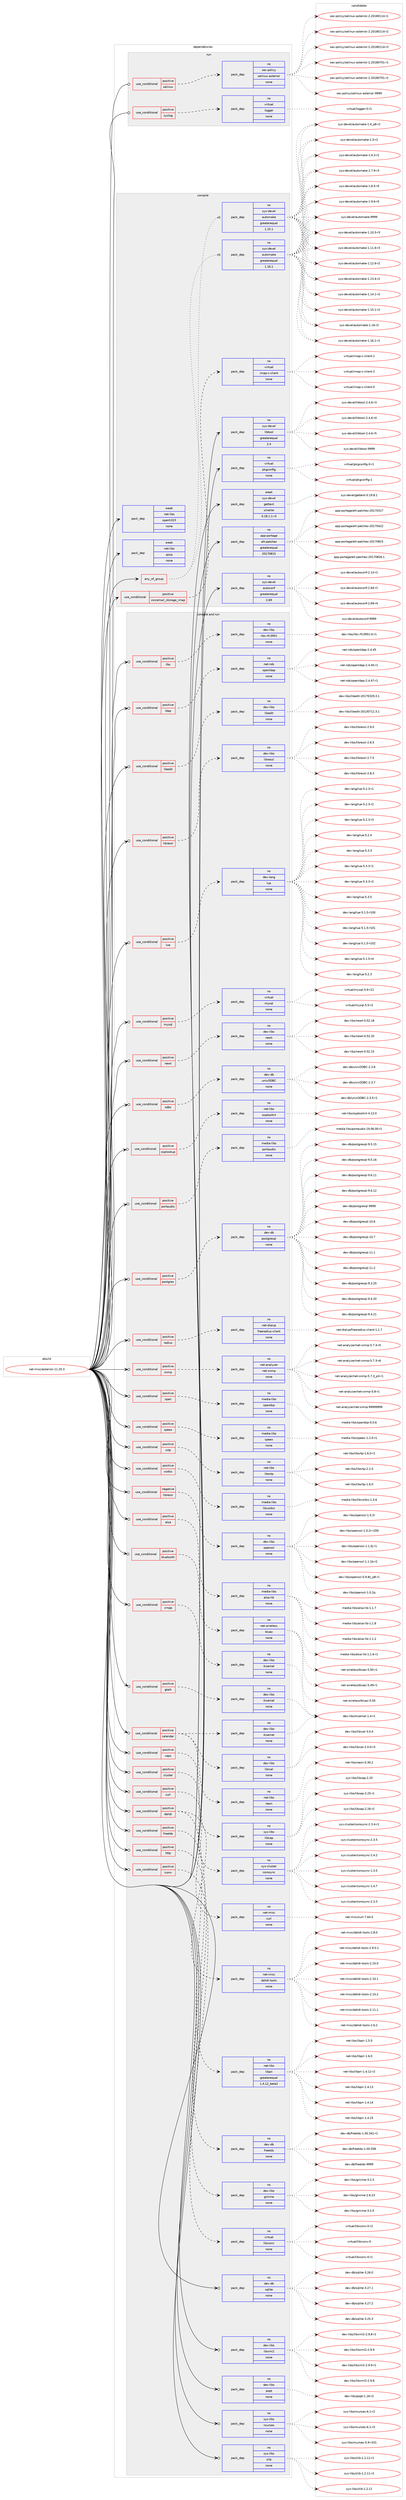 digraph prolog {

# *************
# Graph options
# *************

newrank=true;
concentrate=true;
compound=true;
graph [rankdir=LR,fontname=Helvetica,fontsize=10,ranksep=1.5];#, ranksep=2.5, nodesep=0.2];
edge  [arrowhead=vee];
node  [fontname=Helvetica,fontsize=10];

# **********
# The ebuild
# **********

subgraph cluster_leftcol {
color=gray;
rank=same;
label=<<i>ebuild</i>>;
id [label="net-misc/asterisk-11.25.3", color=red, width=4, href="../net-misc/asterisk-11.25.3.svg"];
}

# ****************
# The dependencies
# ****************

subgraph cluster_midcol {
color=gray;
label=<<i>dependencies</i>>;
subgraph cluster_compile {
fillcolor="#eeeeee";
style=filled;
label=<<i>compile</i>>;
subgraph any26299 {
dependency1665600 [label=<<TABLE BORDER="0" CELLBORDER="1" CELLSPACING="0" CELLPADDING="4"><TR><TD CELLPADDING="10">any_of_group</TD></TR></TABLE>>, shape=none, color=red];subgraph pack1190743 {
dependency1665601 [label=<<TABLE BORDER="0" CELLBORDER="1" CELLSPACING="0" CELLPADDING="4" WIDTH="220"><TR><TD ROWSPAN="6" CELLPADDING="30">pack_dep</TD></TR><TR><TD WIDTH="110">no</TD></TR><TR><TD>sys-devel</TD></TR><TR><TD>automake</TD></TR><TR><TD>greaterequal</TD></TR><TR><TD>1.16.1</TD></TR></TABLE>>, shape=none, color=blue];
}
dependency1665600:e -> dependency1665601:w [weight=20,style="dotted",arrowhead="oinv"];
subgraph pack1190744 {
dependency1665602 [label=<<TABLE BORDER="0" CELLBORDER="1" CELLSPACING="0" CELLPADDING="4" WIDTH="220"><TR><TD ROWSPAN="6" CELLPADDING="30">pack_dep</TD></TR><TR><TD WIDTH="110">no</TD></TR><TR><TD>sys-devel</TD></TR><TR><TD>automake</TD></TR><TR><TD>greaterequal</TD></TR><TR><TD>1.15.1</TD></TR></TABLE>>, shape=none, color=blue];
}
dependency1665600:e -> dependency1665602:w [weight=20,style="dotted",arrowhead="oinv"];
}
id:e -> dependency1665600:w [weight=20,style="solid",arrowhead="vee"];
subgraph cond447770 {
dependency1665603 [label=<<TABLE BORDER="0" CELLBORDER="1" CELLSPACING="0" CELLPADDING="4"><TR><TD ROWSPAN="3" CELLPADDING="10">use_conditional</TD></TR><TR><TD>positive</TD></TR><TR><TD>voicemail_storage_imap</TD></TR></TABLE>>, shape=none, color=red];
subgraph pack1190745 {
dependency1665604 [label=<<TABLE BORDER="0" CELLBORDER="1" CELLSPACING="0" CELLPADDING="4" WIDTH="220"><TR><TD ROWSPAN="6" CELLPADDING="30">pack_dep</TD></TR><TR><TD WIDTH="110">no</TD></TR><TR><TD>virtual</TD></TR><TR><TD>imap-c-client</TD></TR><TR><TD>none</TD></TR><TR><TD></TD></TR></TABLE>>, shape=none, color=blue];
}
dependency1665603:e -> dependency1665604:w [weight=20,style="dashed",arrowhead="vee"];
}
id:e -> dependency1665603:w [weight=20,style="solid",arrowhead="vee"];
subgraph pack1190746 {
dependency1665605 [label=<<TABLE BORDER="0" CELLBORDER="1" CELLSPACING="0" CELLPADDING="4" WIDTH="220"><TR><TD ROWSPAN="6" CELLPADDING="30">pack_dep</TD></TR><TR><TD WIDTH="110">no</TD></TR><TR><TD>app-portage</TD></TR><TR><TD>elt-patches</TD></TR><TR><TD>greaterequal</TD></TR><TR><TD>20170815</TD></TR></TABLE>>, shape=none, color=blue];
}
id:e -> dependency1665605:w [weight=20,style="solid",arrowhead="vee"];
subgraph pack1190747 {
dependency1665606 [label=<<TABLE BORDER="0" CELLBORDER="1" CELLSPACING="0" CELLPADDING="4" WIDTH="220"><TR><TD ROWSPAN="6" CELLPADDING="30">pack_dep</TD></TR><TR><TD WIDTH="110">no</TD></TR><TR><TD>sys-devel</TD></TR><TR><TD>autoconf</TD></TR><TR><TD>greaterequal</TD></TR><TR><TD>2.69</TD></TR></TABLE>>, shape=none, color=blue];
}
id:e -> dependency1665606:w [weight=20,style="solid",arrowhead="vee"];
subgraph pack1190748 {
dependency1665607 [label=<<TABLE BORDER="0" CELLBORDER="1" CELLSPACING="0" CELLPADDING="4" WIDTH="220"><TR><TD ROWSPAN="6" CELLPADDING="30">pack_dep</TD></TR><TR><TD WIDTH="110">no</TD></TR><TR><TD>sys-devel</TD></TR><TR><TD>libtool</TD></TR><TR><TD>greaterequal</TD></TR><TR><TD>2.4</TD></TR></TABLE>>, shape=none, color=blue];
}
id:e -> dependency1665607:w [weight=20,style="solid",arrowhead="vee"];
subgraph pack1190749 {
dependency1665608 [label=<<TABLE BORDER="0" CELLBORDER="1" CELLSPACING="0" CELLPADDING="4" WIDTH="220"><TR><TD ROWSPAN="6" CELLPADDING="30">pack_dep</TD></TR><TR><TD WIDTH="110">no</TD></TR><TR><TD>virtual</TD></TR><TR><TD>pkgconfig</TD></TR><TR><TD>none</TD></TR><TR><TD></TD></TR></TABLE>>, shape=none, color=blue];
}
id:e -> dependency1665608:w [weight=20,style="solid",arrowhead="vee"];
subgraph pack1190750 {
dependency1665609 [label=<<TABLE BORDER="0" CELLBORDER="1" CELLSPACING="0" CELLPADDING="4" WIDTH="220"><TR><TD ROWSPAN="6" CELLPADDING="30">pack_dep</TD></TR><TR><TD WIDTH="110">weak</TD></TR><TR><TD>net-libs</TD></TR><TR><TD>openh323</TD></TR><TR><TD>none</TD></TR><TR><TD></TD></TR></TABLE>>, shape=none, color=blue];
}
id:e -> dependency1665609:w [weight=20,style="solid",arrowhead="vee"];
subgraph pack1190751 {
dependency1665610 [label=<<TABLE BORDER="0" CELLBORDER="1" CELLSPACING="0" CELLPADDING="4" WIDTH="220"><TR><TD ROWSPAN="6" CELLPADDING="30">pack_dep</TD></TR><TR><TD WIDTH="110">weak</TD></TR><TR><TD>net-libs</TD></TR><TR><TD>pjsip</TD></TR><TR><TD>none</TD></TR><TR><TD></TD></TR></TABLE>>, shape=none, color=blue];
}
id:e -> dependency1665610:w [weight=20,style="solid",arrowhead="vee"];
subgraph pack1190752 {
dependency1665611 [label=<<TABLE BORDER="0" CELLBORDER="1" CELLSPACING="0" CELLPADDING="4" WIDTH="220"><TR><TD ROWSPAN="6" CELLPADDING="30">pack_dep</TD></TR><TR><TD WIDTH="110">weak</TD></TR><TR><TD>sys-devel</TD></TR><TR><TD>gettext</TD></TR><TR><TD>smaller</TD></TR><TR><TD>0.18.1.1-r3</TD></TR></TABLE>>, shape=none, color=blue];
}
id:e -> dependency1665611:w [weight=20,style="solid",arrowhead="vee"];
}
subgraph cluster_compileandrun {
fillcolor="#eeeeee";
style=filled;
label=<<i>compile and run</i>>;
subgraph cond447771 {
dependency1665612 [label=<<TABLE BORDER="0" CELLBORDER="1" CELLSPACING="0" CELLPADDING="4"><TR><TD ROWSPAN="3" CELLPADDING="10">use_conditional</TD></TR><TR><TD>negative</TD></TR><TR><TD>libressl</TD></TR></TABLE>>, shape=none, color=red];
subgraph pack1190753 {
dependency1665613 [label=<<TABLE BORDER="0" CELLBORDER="1" CELLSPACING="0" CELLPADDING="4" WIDTH="220"><TR><TD ROWSPAN="6" CELLPADDING="30">pack_dep</TD></TR><TR><TD WIDTH="110">no</TD></TR><TR><TD>dev-libs</TD></TR><TR><TD>openssl</TD></TR><TR><TD>none</TD></TR><TR><TD></TD></TR></TABLE>>, shape=none, color=blue];
}
dependency1665612:e -> dependency1665613:w [weight=20,style="dashed",arrowhead="vee"];
}
id:e -> dependency1665612:w [weight=20,style="solid",arrowhead="odotvee"];
subgraph cond447772 {
dependency1665614 [label=<<TABLE BORDER="0" CELLBORDER="1" CELLSPACING="0" CELLPADDING="4"><TR><TD ROWSPAN="3" CELLPADDING="10">use_conditional</TD></TR><TR><TD>positive</TD></TR><TR><TD>alsa</TD></TR></TABLE>>, shape=none, color=red];
subgraph pack1190754 {
dependency1665615 [label=<<TABLE BORDER="0" CELLBORDER="1" CELLSPACING="0" CELLPADDING="4" WIDTH="220"><TR><TD ROWSPAN="6" CELLPADDING="30">pack_dep</TD></TR><TR><TD WIDTH="110">no</TD></TR><TR><TD>media-libs</TD></TR><TR><TD>alsa-lib</TD></TR><TR><TD>none</TD></TR><TR><TD></TD></TR></TABLE>>, shape=none, color=blue];
}
dependency1665614:e -> dependency1665615:w [weight=20,style="dashed",arrowhead="vee"];
}
id:e -> dependency1665614:w [weight=20,style="solid",arrowhead="odotvee"];
subgraph cond447773 {
dependency1665616 [label=<<TABLE BORDER="0" CELLBORDER="1" CELLSPACING="0" CELLPADDING="4"><TR><TD ROWSPAN="3" CELLPADDING="10">use_conditional</TD></TR><TR><TD>positive</TD></TR><TR><TD>bluetooth</TD></TR></TABLE>>, shape=none, color=red];
subgraph pack1190755 {
dependency1665617 [label=<<TABLE BORDER="0" CELLBORDER="1" CELLSPACING="0" CELLPADDING="4" WIDTH="220"><TR><TD ROWSPAN="6" CELLPADDING="30">pack_dep</TD></TR><TR><TD WIDTH="110">no</TD></TR><TR><TD>net-wireless</TD></TR><TR><TD>bluez</TD></TR><TR><TD>none</TD></TR><TR><TD></TD></TR></TABLE>>, shape=none, color=blue];
}
dependency1665616:e -> dependency1665617:w [weight=20,style="dashed",arrowhead="vee"];
}
id:e -> dependency1665616:w [weight=20,style="solid",arrowhead="odotvee"];
subgraph cond447774 {
dependency1665618 [label=<<TABLE BORDER="0" CELLBORDER="1" CELLSPACING="0" CELLPADDING="4"><TR><TD ROWSPAN="3" CELLPADDING="10">use_conditional</TD></TR><TR><TD>positive</TD></TR><TR><TD>calendar</TD></TR></TABLE>>, shape=none, color=red];
subgraph pack1190756 {
dependency1665619 [label=<<TABLE BORDER="0" CELLBORDER="1" CELLSPACING="0" CELLPADDING="4" WIDTH="220"><TR><TD ROWSPAN="6" CELLPADDING="30">pack_dep</TD></TR><TR><TD WIDTH="110">no</TD></TR><TR><TD>net-libs</TD></TR><TR><TD>neon</TD></TR><TR><TD>none</TD></TR><TR><TD></TD></TR></TABLE>>, shape=none, color=blue];
}
dependency1665618:e -> dependency1665619:w [weight=20,style="dashed",arrowhead="vee"];
subgraph pack1190757 {
dependency1665620 [label=<<TABLE BORDER="0" CELLBORDER="1" CELLSPACING="0" CELLPADDING="4" WIDTH="220"><TR><TD ROWSPAN="6" CELLPADDING="30">pack_dep</TD></TR><TR><TD WIDTH="110">no</TD></TR><TR><TD>dev-libs</TD></TR><TR><TD>libical</TD></TR><TR><TD>none</TD></TR><TR><TD></TD></TR></TABLE>>, shape=none, color=blue];
}
dependency1665618:e -> dependency1665620:w [weight=20,style="dashed",arrowhead="vee"];
subgraph pack1190758 {
dependency1665621 [label=<<TABLE BORDER="0" CELLBORDER="1" CELLSPACING="0" CELLPADDING="4" WIDTH="220"><TR><TD ROWSPAN="6" CELLPADDING="30">pack_dep</TD></TR><TR><TD WIDTH="110">no</TD></TR><TR><TD>dev-libs</TD></TR><TR><TD>iksemel</TD></TR><TR><TD>none</TD></TR><TR><TD></TD></TR></TABLE>>, shape=none, color=blue];
}
dependency1665618:e -> dependency1665621:w [weight=20,style="dashed",arrowhead="vee"];
}
id:e -> dependency1665618:w [weight=20,style="solid",arrowhead="odotvee"];
subgraph cond447775 {
dependency1665622 [label=<<TABLE BORDER="0" CELLBORDER="1" CELLSPACING="0" CELLPADDING="4"><TR><TD ROWSPAN="3" CELLPADDING="10">use_conditional</TD></TR><TR><TD>positive</TD></TR><TR><TD>caps</TD></TR></TABLE>>, shape=none, color=red];
subgraph pack1190759 {
dependency1665623 [label=<<TABLE BORDER="0" CELLBORDER="1" CELLSPACING="0" CELLPADDING="4" WIDTH="220"><TR><TD ROWSPAN="6" CELLPADDING="30">pack_dep</TD></TR><TR><TD WIDTH="110">no</TD></TR><TR><TD>sys-libs</TD></TR><TR><TD>libcap</TD></TR><TR><TD>none</TD></TR><TR><TD></TD></TR></TABLE>>, shape=none, color=blue];
}
dependency1665622:e -> dependency1665623:w [weight=20,style="dashed",arrowhead="vee"];
}
id:e -> dependency1665622:w [weight=20,style="solid",arrowhead="odotvee"];
subgraph cond447776 {
dependency1665624 [label=<<TABLE BORDER="0" CELLBORDER="1" CELLSPACING="0" CELLPADDING="4"><TR><TD ROWSPAN="3" CELLPADDING="10">use_conditional</TD></TR><TR><TD>positive</TD></TR><TR><TD>cluster</TD></TR></TABLE>>, shape=none, color=red];
subgraph pack1190760 {
dependency1665625 [label=<<TABLE BORDER="0" CELLBORDER="1" CELLSPACING="0" CELLPADDING="4" WIDTH="220"><TR><TD ROWSPAN="6" CELLPADDING="30">pack_dep</TD></TR><TR><TD WIDTH="110">no</TD></TR><TR><TD>sys-cluster</TD></TR><TR><TD>corosync</TD></TR><TR><TD>none</TD></TR><TR><TD></TD></TR></TABLE>>, shape=none, color=blue];
}
dependency1665624:e -> dependency1665625:w [weight=20,style="dashed",arrowhead="vee"];
}
id:e -> dependency1665624:w [weight=20,style="solid",arrowhead="odotvee"];
subgraph cond447777 {
dependency1665626 [label=<<TABLE BORDER="0" CELLBORDER="1" CELLSPACING="0" CELLPADDING="4"><TR><TD ROWSPAN="3" CELLPADDING="10">use_conditional</TD></TR><TR><TD>positive</TD></TR><TR><TD>curl</TD></TR></TABLE>>, shape=none, color=red];
subgraph pack1190761 {
dependency1665627 [label=<<TABLE BORDER="0" CELLBORDER="1" CELLSPACING="0" CELLPADDING="4" WIDTH="220"><TR><TD ROWSPAN="6" CELLPADDING="30">pack_dep</TD></TR><TR><TD WIDTH="110">no</TD></TR><TR><TD>net-misc</TD></TR><TR><TD>curl</TD></TR><TR><TD>none</TD></TR><TR><TD></TD></TR></TABLE>>, shape=none, color=blue];
}
dependency1665626:e -> dependency1665627:w [weight=20,style="dashed",arrowhead="vee"];
}
id:e -> dependency1665626:w [weight=20,style="solid",arrowhead="odotvee"];
subgraph cond447778 {
dependency1665628 [label=<<TABLE BORDER="0" CELLBORDER="1" CELLSPACING="0" CELLPADDING="4"><TR><TD ROWSPAN="3" CELLPADDING="10">use_conditional</TD></TR><TR><TD>positive</TD></TR><TR><TD>dahdi</TD></TR></TABLE>>, shape=none, color=red];
subgraph pack1190762 {
dependency1665629 [label=<<TABLE BORDER="0" CELLBORDER="1" CELLSPACING="0" CELLPADDING="4" WIDTH="220"><TR><TD ROWSPAN="6" CELLPADDING="30">pack_dep</TD></TR><TR><TD WIDTH="110">no</TD></TR><TR><TD>net-libs</TD></TR><TR><TD>libpri</TD></TR><TR><TD>greaterequal</TD></TR><TR><TD>1.4.12_beta2</TD></TR></TABLE>>, shape=none, color=blue];
}
dependency1665628:e -> dependency1665629:w [weight=20,style="dashed",arrowhead="vee"];
subgraph pack1190763 {
dependency1665630 [label=<<TABLE BORDER="0" CELLBORDER="1" CELLSPACING="0" CELLPADDING="4" WIDTH="220"><TR><TD ROWSPAN="6" CELLPADDING="30">pack_dep</TD></TR><TR><TD WIDTH="110">no</TD></TR><TR><TD>net-misc</TD></TR><TR><TD>dahdi-tools</TD></TR><TR><TD>none</TD></TR><TR><TD></TD></TR></TABLE>>, shape=none, color=blue];
}
dependency1665628:e -> dependency1665630:w [weight=20,style="dashed",arrowhead="vee"];
}
id:e -> dependency1665628:w [weight=20,style="solid",arrowhead="odotvee"];
subgraph cond447779 {
dependency1665631 [label=<<TABLE BORDER="0" CELLBORDER="1" CELLSPACING="0" CELLPADDING="4"><TR><TD ROWSPAN="3" CELLPADDING="10">use_conditional</TD></TR><TR><TD>positive</TD></TR><TR><TD>freetds</TD></TR></TABLE>>, shape=none, color=red];
subgraph pack1190764 {
dependency1665632 [label=<<TABLE BORDER="0" CELLBORDER="1" CELLSPACING="0" CELLPADDING="4" WIDTH="220"><TR><TD ROWSPAN="6" CELLPADDING="30">pack_dep</TD></TR><TR><TD WIDTH="110">no</TD></TR><TR><TD>dev-db</TD></TR><TR><TD>freetds</TD></TR><TR><TD>none</TD></TR><TR><TD></TD></TR></TABLE>>, shape=none, color=blue];
}
dependency1665631:e -> dependency1665632:w [weight=20,style="dashed",arrowhead="vee"];
}
id:e -> dependency1665631:w [weight=20,style="solid",arrowhead="odotvee"];
subgraph cond447780 {
dependency1665633 [label=<<TABLE BORDER="0" CELLBORDER="1" CELLSPACING="0" CELLPADDING="4"><TR><TD ROWSPAN="3" CELLPADDING="10">use_conditional</TD></TR><TR><TD>positive</TD></TR><TR><TD>gtalk</TD></TR></TABLE>>, shape=none, color=red];
subgraph pack1190765 {
dependency1665634 [label=<<TABLE BORDER="0" CELLBORDER="1" CELLSPACING="0" CELLPADDING="4" WIDTH="220"><TR><TD ROWSPAN="6" CELLPADDING="30">pack_dep</TD></TR><TR><TD WIDTH="110">no</TD></TR><TR><TD>dev-libs</TD></TR><TR><TD>iksemel</TD></TR><TR><TD>none</TD></TR><TR><TD></TD></TR></TABLE>>, shape=none, color=blue];
}
dependency1665633:e -> dependency1665634:w [weight=20,style="dashed",arrowhead="vee"];
}
id:e -> dependency1665633:w [weight=20,style="solid",arrowhead="odotvee"];
subgraph cond447781 {
dependency1665635 [label=<<TABLE BORDER="0" CELLBORDER="1" CELLSPACING="0" CELLPADDING="4"><TR><TD ROWSPAN="3" CELLPADDING="10">use_conditional</TD></TR><TR><TD>positive</TD></TR><TR><TD>http</TD></TR></TABLE>>, shape=none, color=red];
subgraph pack1190766 {
dependency1665636 [label=<<TABLE BORDER="0" CELLBORDER="1" CELLSPACING="0" CELLPADDING="4" WIDTH="220"><TR><TD ROWSPAN="6" CELLPADDING="30">pack_dep</TD></TR><TR><TD WIDTH="110">no</TD></TR><TR><TD>dev-libs</TD></TR><TR><TD>gmime</TD></TR><TR><TD>none</TD></TR><TR><TD></TD></TR></TABLE>>, shape=none, color=blue];
}
dependency1665635:e -> dependency1665636:w [weight=20,style="dashed",arrowhead="vee"];
}
id:e -> dependency1665635:w [weight=20,style="solid",arrowhead="odotvee"];
subgraph cond447782 {
dependency1665637 [label=<<TABLE BORDER="0" CELLBORDER="1" CELLSPACING="0" CELLPADDING="4"><TR><TD ROWSPAN="3" CELLPADDING="10">use_conditional</TD></TR><TR><TD>positive</TD></TR><TR><TD>iconv</TD></TR></TABLE>>, shape=none, color=red];
subgraph pack1190767 {
dependency1665638 [label=<<TABLE BORDER="0" CELLBORDER="1" CELLSPACING="0" CELLPADDING="4" WIDTH="220"><TR><TD ROWSPAN="6" CELLPADDING="30">pack_dep</TD></TR><TR><TD WIDTH="110">no</TD></TR><TR><TD>virtual</TD></TR><TR><TD>libiconv</TD></TR><TR><TD>none</TD></TR><TR><TD></TD></TR></TABLE>>, shape=none, color=blue];
}
dependency1665637:e -> dependency1665638:w [weight=20,style="dashed",arrowhead="vee"];
}
id:e -> dependency1665637:w [weight=20,style="solid",arrowhead="odotvee"];
subgraph cond447783 {
dependency1665639 [label=<<TABLE BORDER="0" CELLBORDER="1" CELLSPACING="0" CELLPADDING="4"><TR><TD ROWSPAN="3" CELLPADDING="10">use_conditional</TD></TR><TR><TD>positive</TD></TR><TR><TD>ilbc</TD></TR></TABLE>>, shape=none, color=red];
subgraph pack1190768 {
dependency1665640 [label=<<TABLE BORDER="0" CELLBORDER="1" CELLSPACING="0" CELLPADDING="4" WIDTH="220"><TR><TD ROWSPAN="6" CELLPADDING="30">pack_dep</TD></TR><TR><TD WIDTH="110">no</TD></TR><TR><TD>dev-libs</TD></TR><TR><TD>ilbc-rfc3951</TD></TR><TR><TD>none</TD></TR><TR><TD></TD></TR></TABLE>>, shape=none, color=blue];
}
dependency1665639:e -> dependency1665640:w [weight=20,style="dashed",arrowhead="vee"];
}
id:e -> dependency1665639:w [weight=20,style="solid",arrowhead="odotvee"];
subgraph cond447784 {
dependency1665641 [label=<<TABLE BORDER="0" CELLBORDER="1" CELLSPACING="0" CELLPADDING="4"><TR><TD ROWSPAN="3" CELLPADDING="10">use_conditional</TD></TR><TR><TD>positive</TD></TR><TR><TD>ldap</TD></TR></TABLE>>, shape=none, color=red];
subgraph pack1190769 {
dependency1665642 [label=<<TABLE BORDER="0" CELLBORDER="1" CELLSPACING="0" CELLPADDING="4" WIDTH="220"><TR><TD ROWSPAN="6" CELLPADDING="30">pack_dep</TD></TR><TR><TD WIDTH="110">no</TD></TR><TR><TD>net-nds</TD></TR><TR><TD>openldap</TD></TR><TR><TD>none</TD></TR><TR><TD></TD></TR></TABLE>>, shape=none, color=blue];
}
dependency1665641:e -> dependency1665642:w [weight=20,style="dashed",arrowhead="vee"];
}
id:e -> dependency1665641:w [weight=20,style="solid",arrowhead="odotvee"];
subgraph cond447785 {
dependency1665643 [label=<<TABLE BORDER="0" CELLBORDER="1" CELLSPACING="0" CELLPADDING="4"><TR><TD ROWSPAN="3" CELLPADDING="10">use_conditional</TD></TR><TR><TD>positive</TD></TR><TR><TD>libedit</TD></TR></TABLE>>, shape=none, color=red];
subgraph pack1190770 {
dependency1665644 [label=<<TABLE BORDER="0" CELLBORDER="1" CELLSPACING="0" CELLPADDING="4" WIDTH="220"><TR><TD ROWSPAN="6" CELLPADDING="30">pack_dep</TD></TR><TR><TD WIDTH="110">no</TD></TR><TR><TD>dev-libs</TD></TR><TR><TD>libedit</TD></TR><TR><TD>none</TD></TR><TR><TD></TD></TR></TABLE>>, shape=none, color=blue];
}
dependency1665643:e -> dependency1665644:w [weight=20,style="dashed",arrowhead="vee"];
}
id:e -> dependency1665643:w [weight=20,style="solid",arrowhead="odotvee"];
subgraph cond447786 {
dependency1665645 [label=<<TABLE BORDER="0" CELLBORDER="1" CELLSPACING="0" CELLPADDING="4"><TR><TD ROWSPAN="3" CELLPADDING="10">use_conditional</TD></TR><TR><TD>positive</TD></TR><TR><TD>libressl</TD></TR></TABLE>>, shape=none, color=red];
subgraph pack1190771 {
dependency1665646 [label=<<TABLE BORDER="0" CELLBORDER="1" CELLSPACING="0" CELLPADDING="4" WIDTH="220"><TR><TD ROWSPAN="6" CELLPADDING="30">pack_dep</TD></TR><TR><TD WIDTH="110">no</TD></TR><TR><TD>dev-libs</TD></TR><TR><TD>libressl</TD></TR><TR><TD>none</TD></TR><TR><TD></TD></TR></TABLE>>, shape=none, color=blue];
}
dependency1665645:e -> dependency1665646:w [weight=20,style="dashed",arrowhead="vee"];
}
id:e -> dependency1665645:w [weight=20,style="solid",arrowhead="odotvee"];
subgraph cond447787 {
dependency1665647 [label=<<TABLE BORDER="0" CELLBORDER="1" CELLSPACING="0" CELLPADDING="4"><TR><TD ROWSPAN="3" CELLPADDING="10">use_conditional</TD></TR><TR><TD>positive</TD></TR><TR><TD>lua</TD></TR></TABLE>>, shape=none, color=red];
subgraph pack1190772 {
dependency1665648 [label=<<TABLE BORDER="0" CELLBORDER="1" CELLSPACING="0" CELLPADDING="4" WIDTH="220"><TR><TD ROWSPAN="6" CELLPADDING="30">pack_dep</TD></TR><TR><TD WIDTH="110">no</TD></TR><TR><TD>dev-lang</TD></TR><TR><TD>lua</TD></TR><TR><TD>none</TD></TR><TR><TD></TD></TR></TABLE>>, shape=none, color=blue];
}
dependency1665647:e -> dependency1665648:w [weight=20,style="dashed",arrowhead="vee"];
}
id:e -> dependency1665647:w [weight=20,style="solid",arrowhead="odotvee"];
subgraph cond447788 {
dependency1665649 [label=<<TABLE BORDER="0" CELLBORDER="1" CELLSPACING="0" CELLPADDING="4"><TR><TD ROWSPAN="3" CELLPADDING="10">use_conditional</TD></TR><TR><TD>positive</TD></TR><TR><TD>mysql</TD></TR></TABLE>>, shape=none, color=red];
subgraph pack1190773 {
dependency1665650 [label=<<TABLE BORDER="0" CELLBORDER="1" CELLSPACING="0" CELLPADDING="4" WIDTH="220"><TR><TD ROWSPAN="6" CELLPADDING="30">pack_dep</TD></TR><TR><TD WIDTH="110">no</TD></TR><TR><TD>virtual</TD></TR><TR><TD>mysql</TD></TR><TR><TD>none</TD></TR><TR><TD></TD></TR></TABLE>>, shape=none, color=blue];
}
dependency1665649:e -> dependency1665650:w [weight=20,style="dashed",arrowhead="vee"];
}
id:e -> dependency1665649:w [weight=20,style="solid",arrowhead="odotvee"];
subgraph cond447789 {
dependency1665651 [label=<<TABLE BORDER="0" CELLBORDER="1" CELLSPACING="0" CELLPADDING="4"><TR><TD ROWSPAN="3" CELLPADDING="10">use_conditional</TD></TR><TR><TD>positive</TD></TR><TR><TD>newt</TD></TR></TABLE>>, shape=none, color=red];
subgraph pack1190774 {
dependency1665652 [label=<<TABLE BORDER="0" CELLBORDER="1" CELLSPACING="0" CELLPADDING="4" WIDTH="220"><TR><TD ROWSPAN="6" CELLPADDING="30">pack_dep</TD></TR><TR><TD WIDTH="110">no</TD></TR><TR><TD>dev-libs</TD></TR><TR><TD>newt</TD></TR><TR><TD>none</TD></TR><TR><TD></TD></TR></TABLE>>, shape=none, color=blue];
}
dependency1665651:e -> dependency1665652:w [weight=20,style="dashed",arrowhead="vee"];
}
id:e -> dependency1665651:w [weight=20,style="solid",arrowhead="odotvee"];
subgraph cond447790 {
dependency1665653 [label=<<TABLE BORDER="0" CELLBORDER="1" CELLSPACING="0" CELLPADDING="4"><TR><TD ROWSPAN="3" CELLPADDING="10">use_conditional</TD></TR><TR><TD>positive</TD></TR><TR><TD>odbc</TD></TR></TABLE>>, shape=none, color=red];
subgraph pack1190775 {
dependency1665654 [label=<<TABLE BORDER="0" CELLBORDER="1" CELLSPACING="0" CELLPADDING="4" WIDTH="220"><TR><TD ROWSPAN="6" CELLPADDING="30">pack_dep</TD></TR><TR><TD WIDTH="110">no</TD></TR><TR><TD>dev-db</TD></TR><TR><TD>unixODBC</TD></TR><TR><TD>none</TD></TR><TR><TD></TD></TR></TABLE>>, shape=none, color=blue];
}
dependency1665653:e -> dependency1665654:w [weight=20,style="dashed",arrowhead="vee"];
}
id:e -> dependency1665653:w [weight=20,style="solid",arrowhead="odotvee"];
subgraph cond447791 {
dependency1665655 [label=<<TABLE BORDER="0" CELLBORDER="1" CELLSPACING="0" CELLPADDING="4"><TR><TD ROWSPAN="3" CELLPADDING="10">use_conditional</TD></TR><TR><TD>positive</TD></TR><TR><TD>osplookup</TD></TR></TABLE>>, shape=none, color=red];
subgraph pack1190776 {
dependency1665656 [label=<<TABLE BORDER="0" CELLBORDER="1" CELLSPACING="0" CELLPADDING="4" WIDTH="220"><TR><TD ROWSPAN="6" CELLPADDING="30">pack_dep</TD></TR><TR><TD WIDTH="110">no</TD></TR><TR><TD>net-libs</TD></TR><TR><TD>osptoolkit</TD></TR><TR><TD>none</TD></TR><TR><TD></TD></TR></TABLE>>, shape=none, color=blue];
}
dependency1665655:e -> dependency1665656:w [weight=20,style="dashed",arrowhead="vee"];
}
id:e -> dependency1665655:w [weight=20,style="solid",arrowhead="odotvee"];
subgraph cond447792 {
dependency1665657 [label=<<TABLE BORDER="0" CELLBORDER="1" CELLSPACING="0" CELLPADDING="4"><TR><TD ROWSPAN="3" CELLPADDING="10">use_conditional</TD></TR><TR><TD>positive</TD></TR><TR><TD>portaudio</TD></TR></TABLE>>, shape=none, color=red];
subgraph pack1190777 {
dependency1665658 [label=<<TABLE BORDER="0" CELLBORDER="1" CELLSPACING="0" CELLPADDING="4" WIDTH="220"><TR><TD ROWSPAN="6" CELLPADDING="30">pack_dep</TD></TR><TR><TD WIDTH="110">no</TD></TR><TR><TD>media-libs</TD></TR><TR><TD>portaudio</TD></TR><TR><TD>none</TD></TR><TR><TD></TD></TR></TABLE>>, shape=none, color=blue];
}
dependency1665657:e -> dependency1665658:w [weight=20,style="dashed",arrowhead="vee"];
}
id:e -> dependency1665657:w [weight=20,style="solid",arrowhead="odotvee"];
subgraph cond447793 {
dependency1665659 [label=<<TABLE BORDER="0" CELLBORDER="1" CELLSPACING="0" CELLPADDING="4"><TR><TD ROWSPAN="3" CELLPADDING="10">use_conditional</TD></TR><TR><TD>positive</TD></TR><TR><TD>postgres</TD></TR></TABLE>>, shape=none, color=red];
subgraph pack1190778 {
dependency1665660 [label=<<TABLE BORDER="0" CELLBORDER="1" CELLSPACING="0" CELLPADDING="4" WIDTH="220"><TR><TD ROWSPAN="6" CELLPADDING="30">pack_dep</TD></TR><TR><TD WIDTH="110">no</TD></TR><TR><TD>dev-db</TD></TR><TR><TD>postgresql</TD></TR><TR><TD>none</TD></TR><TR><TD></TD></TR></TABLE>>, shape=none, color=blue];
}
dependency1665659:e -> dependency1665660:w [weight=20,style="dashed",arrowhead="vee"];
}
id:e -> dependency1665659:w [weight=20,style="solid",arrowhead="odotvee"];
subgraph cond447794 {
dependency1665661 [label=<<TABLE BORDER="0" CELLBORDER="1" CELLSPACING="0" CELLPADDING="4"><TR><TD ROWSPAN="3" CELLPADDING="10">use_conditional</TD></TR><TR><TD>positive</TD></TR><TR><TD>radius</TD></TR></TABLE>>, shape=none, color=red];
subgraph pack1190779 {
dependency1665662 [label=<<TABLE BORDER="0" CELLBORDER="1" CELLSPACING="0" CELLPADDING="4" WIDTH="220"><TR><TD ROWSPAN="6" CELLPADDING="30">pack_dep</TD></TR><TR><TD WIDTH="110">no</TD></TR><TR><TD>net-dialup</TD></TR><TR><TD>freeradius-client</TD></TR><TR><TD>none</TD></TR><TR><TD></TD></TR></TABLE>>, shape=none, color=blue];
}
dependency1665661:e -> dependency1665662:w [weight=20,style="dashed",arrowhead="vee"];
}
id:e -> dependency1665661:w [weight=20,style="solid",arrowhead="odotvee"];
subgraph cond447795 {
dependency1665663 [label=<<TABLE BORDER="0" CELLBORDER="1" CELLSPACING="0" CELLPADDING="4"><TR><TD ROWSPAN="3" CELLPADDING="10">use_conditional</TD></TR><TR><TD>positive</TD></TR><TR><TD>snmp</TD></TR></TABLE>>, shape=none, color=red];
subgraph pack1190780 {
dependency1665664 [label=<<TABLE BORDER="0" CELLBORDER="1" CELLSPACING="0" CELLPADDING="4" WIDTH="220"><TR><TD ROWSPAN="6" CELLPADDING="30">pack_dep</TD></TR><TR><TD WIDTH="110">no</TD></TR><TR><TD>net-analyzer</TD></TR><TR><TD>net-snmp</TD></TR><TR><TD>none</TD></TR><TR><TD></TD></TR></TABLE>>, shape=none, color=blue];
}
dependency1665663:e -> dependency1665664:w [weight=20,style="dashed",arrowhead="vee"];
}
id:e -> dependency1665663:w [weight=20,style="solid",arrowhead="odotvee"];
subgraph cond447796 {
dependency1665665 [label=<<TABLE BORDER="0" CELLBORDER="1" CELLSPACING="0" CELLPADDING="4"><TR><TD ROWSPAN="3" CELLPADDING="10">use_conditional</TD></TR><TR><TD>positive</TD></TR><TR><TD>span</TD></TR></TABLE>>, shape=none, color=red];
subgraph pack1190781 {
dependency1665666 [label=<<TABLE BORDER="0" CELLBORDER="1" CELLSPACING="0" CELLPADDING="4" WIDTH="220"><TR><TD ROWSPAN="6" CELLPADDING="30">pack_dep</TD></TR><TR><TD WIDTH="110">no</TD></TR><TR><TD>media-libs</TD></TR><TR><TD>spandsp</TD></TR><TR><TD>none</TD></TR><TR><TD></TD></TR></TABLE>>, shape=none, color=blue];
}
dependency1665665:e -> dependency1665666:w [weight=20,style="dashed",arrowhead="vee"];
}
id:e -> dependency1665665:w [weight=20,style="solid",arrowhead="odotvee"];
subgraph cond447797 {
dependency1665667 [label=<<TABLE BORDER="0" CELLBORDER="1" CELLSPACING="0" CELLPADDING="4"><TR><TD ROWSPAN="3" CELLPADDING="10">use_conditional</TD></TR><TR><TD>positive</TD></TR><TR><TD>speex</TD></TR></TABLE>>, shape=none, color=red];
subgraph pack1190782 {
dependency1665668 [label=<<TABLE BORDER="0" CELLBORDER="1" CELLSPACING="0" CELLPADDING="4" WIDTH="220"><TR><TD ROWSPAN="6" CELLPADDING="30">pack_dep</TD></TR><TR><TD WIDTH="110">no</TD></TR><TR><TD>media-libs</TD></TR><TR><TD>speex</TD></TR><TR><TD>none</TD></TR><TR><TD></TD></TR></TABLE>>, shape=none, color=blue];
}
dependency1665667:e -> dependency1665668:w [weight=20,style="dashed",arrowhead="vee"];
}
id:e -> dependency1665667:w [weight=20,style="solid",arrowhead="odotvee"];
subgraph cond447798 {
dependency1665669 [label=<<TABLE BORDER="0" CELLBORDER="1" CELLSPACING="0" CELLPADDING="4"><TR><TD ROWSPAN="3" CELLPADDING="10">use_conditional</TD></TR><TR><TD>positive</TD></TR><TR><TD>srtp</TD></TR></TABLE>>, shape=none, color=red];
subgraph pack1190783 {
dependency1665670 [label=<<TABLE BORDER="0" CELLBORDER="1" CELLSPACING="0" CELLPADDING="4" WIDTH="220"><TR><TD ROWSPAN="6" CELLPADDING="30">pack_dep</TD></TR><TR><TD WIDTH="110">no</TD></TR><TR><TD>net-libs</TD></TR><TR><TD>libsrtp</TD></TR><TR><TD>none</TD></TR><TR><TD></TD></TR></TABLE>>, shape=none, color=blue];
}
dependency1665669:e -> dependency1665670:w [weight=20,style="dashed",arrowhead="vee"];
}
id:e -> dependency1665669:w [weight=20,style="solid",arrowhead="odotvee"];
subgraph cond447799 {
dependency1665671 [label=<<TABLE BORDER="0" CELLBORDER="1" CELLSPACING="0" CELLPADDING="4"><TR><TD ROWSPAN="3" CELLPADDING="10">use_conditional</TD></TR><TR><TD>positive</TD></TR><TR><TD>vorbis</TD></TR></TABLE>>, shape=none, color=red];
subgraph pack1190784 {
dependency1665672 [label=<<TABLE BORDER="0" CELLBORDER="1" CELLSPACING="0" CELLPADDING="4" WIDTH="220"><TR><TD ROWSPAN="6" CELLPADDING="30">pack_dep</TD></TR><TR><TD WIDTH="110">no</TD></TR><TR><TD>media-libs</TD></TR><TR><TD>libvorbis</TD></TR><TR><TD>none</TD></TR><TR><TD></TD></TR></TABLE>>, shape=none, color=blue];
}
dependency1665671:e -> dependency1665672:w [weight=20,style="dashed",arrowhead="vee"];
}
id:e -> dependency1665671:w [weight=20,style="solid",arrowhead="odotvee"];
subgraph cond447800 {
dependency1665673 [label=<<TABLE BORDER="0" CELLBORDER="1" CELLSPACING="0" CELLPADDING="4"><TR><TD ROWSPAN="3" CELLPADDING="10">use_conditional</TD></TR><TR><TD>positive</TD></TR><TR><TD>xmpp</TD></TR></TABLE>>, shape=none, color=red];
subgraph pack1190785 {
dependency1665674 [label=<<TABLE BORDER="0" CELLBORDER="1" CELLSPACING="0" CELLPADDING="4" WIDTH="220"><TR><TD ROWSPAN="6" CELLPADDING="30">pack_dep</TD></TR><TR><TD WIDTH="110">no</TD></TR><TR><TD>dev-libs</TD></TR><TR><TD>iksemel</TD></TR><TR><TD>none</TD></TR><TR><TD></TD></TR></TABLE>>, shape=none, color=blue];
}
dependency1665673:e -> dependency1665674:w [weight=20,style="dashed",arrowhead="vee"];
}
id:e -> dependency1665673:w [weight=20,style="solid",arrowhead="odotvee"];
subgraph pack1190786 {
dependency1665675 [label=<<TABLE BORDER="0" CELLBORDER="1" CELLSPACING="0" CELLPADDING="4" WIDTH="220"><TR><TD ROWSPAN="6" CELLPADDING="30">pack_dep</TD></TR><TR><TD WIDTH="110">no</TD></TR><TR><TD>dev-db</TD></TR><TR><TD>sqlite</TD></TR><TR><TD>none</TD></TR><TR><TD></TD></TR></TABLE>>, shape=none, color=blue];
}
id:e -> dependency1665675:w [weight=20,style="solid",arrowhead="odotvee"];
subgraph pack1190787 {
dependency1665676 [label=<<TABLE BORDER="0" CELLBORDER="1" CELLSPACING="0" CELLPADDING="4" WIDTH="220"><TR><TD ROWSPAN="6" CELLPADDING="30">pack_dep</TD></TR><TR><TD WIDTH="110">no</TD></TR><TR><TD>dev-libs</TD></TR><TR><TD>libxml2</TD></TR><TR><TD>none</TD></TR><TR><TD></TD></TR></TABLE>>, shape=none, color=blue];
}
id:e -> dependency1665676:w [weight=20,style="solid",arrowhead="odotvee"];
subgraph pack1190788 {
dependency1665677 [label=<<TABLE BORDER="0" CELLBORDER="1" CELLSPACING="0" CELLPADDING="4" WIDTH="220"><TR><TD ROWSPAN="6" CELLPADDING="30">pack_dep</TD></TR><TR><TD WIDTH="110">no</TD></TR><TR><TD>dev-libs</TD></TR><TR><TD>popt</TD></TR><TR><TD>none</TD></TR><TR><TD></TD></TR></TABLE>>, shape=none, color=blue];
}
id:e -> dependency1665677:w [weight=20,style="solid",arrowhead="odotvee"];
subgraph pack1190789 {
dependency1665678 [label=<<TABLE BORDER="0" CELLBORDER="1" CELLSPACING="0" CELLPADDING="4" WIDTH="220"><TR><TD ROWSPAN="6" CELLPADDING="30">pack_dep</TD></TR><TR><TD WIDTH="110">no</TD></TR><TR><TD>sys-libs</TD></TR><TR><TD>ncurses</TD></TR><TR><TD>none</TD></TR><TR><TD></TD></TR></TABLE>>, shape=none, color=blue];
}
id:e -> dependency1665678:w [weight=20,style="solid",arrowhead="odotvee"];
subgraph pack1190790 {
dependency1665679 [label=<<TABLE BORDER="0" CELLBORDER="1" CELLSPACING="0" CELLPADDING="4" WIDTH="220"><TR><TD ROWSPAN="6" CELLPADDING="30">pack_dep</TD></TR><TR><TD WIDTH="110">no</TD></TR><TR><TD>sys-libs</TD></TR><TR><TD>zlib</TD></TR><TR><TD>none</TD></TR><TR><TD></TD></TR></TABLE>>, shape=none, color=blue];
}
id:e -> dependency1665679:w [weight=20,style="solid",arrowhead="odotvee"];
}
subgraph cluster_run {
fillcolor="#eeeeee";
style=filled;
label=<<i>run</i>>;
subgraph cond447801 {
dependency1665680 [label=<<TABLE BORDER="0" CELLBORDER="1" CELLSPACING="0" CELLPADDING="4"><TR><TD ROWSPAN="3" CELLPADDING="10">use_conditional</TD></TR><TR><TD>positive</TD></TR><TR><TD>selinux</TD></TR></TABLE>>, shape=none, color=red];
subgraph pack1190791 {
dependency1665681 [label=<<TABLE BORDER="0" CELLBORDER="1" CELLSPACING="0" CELLPADDING="4" WIDTH="220"><TR><TD ROWSPAN="6" CELLPADDING="30">pack_dep</TD></TR><TR><TD WIDTH="110">no</TD></TR><TR><TD>sec-policy</TD></TR><TR><TD>selinux-asterisk</TD></TR><TR><TD>none</TD></TR><TR><TD></TD></TR></TABLE>>, shape=none, color=blue];
}
dependency1665680:e -> dependency1665681:w [weight=20,style="dashed",arrowhead="vee"];
}
id:e -> dependency1665680:w [weight=20,style="solid",arrowhead="odot"];
subgraph cond447802 {
dependency1665682 [label=<<TABLE BORDER="0" CELLBORDER="1" CELLSPACING="0" CELLPADDING="4"><TR><TD ROWSPAN="3" CELLPADDING="10">use_conditional</TD></TR><TR><TD>positive</TD></TR><TR><TD>syslog</TD></TR></TABLE>>, shape=none, color=red];
subgraph pack1190792 {
dependency1665683 [label=<<TABLE BORDER="0" CELLBORDER="1" CELLSPACING="0" CELLPADDING="4" WIDTH="220"><TR><TD ROWSPAN="6" CELLPADDING="30">pack_dep</TD></TR><TR><TD WIDTH="110">no</TD></TR><TR><TD>virtual</TD></TR><TR><TD>logger</TD></TR><TR><TD>none</TD></TR><TR><TD></TD></TR></TABLE>>, shape=none, color=blue];
}
dependency1665682:e -> dependency1665683:w [weight=20,style="dashed",arrowhead="vee"];
}
id:e -> dependency1665682:w [weight=20,style="solid",arrowhead="odot"];
}
}

# **************
# The candidates
# **************

subgraph cluster_choices {
rank=same;
color=gray;
label=<<i>candidates</i>>;

subgraph choice1190743 {
color=black;
nodesep=1;
choice11512111545100101118101108479711711611110997107101454946494846514511451 [label="sys-devel/automake-1.10.3-r3", color=red, width=4,href="../sys-devel/automake-1.10.3-r3.svg"];
choice11512111545100101118101108479711711611110997107101454946494946544511451 [label="sys-devel/automake-1.11.6-r3", color=red, width=4,href="../sys-devel/automake-1.11.6-r3.svg"];
choice11512111545100101118101108479711711611110997107101454946495046544511450 [label="sys-devel/automake-1.12.6-r2", color=red, width=4,href="../sys-devel/automake-1.12.6-r2.svg"];
choice11512111545100101118101108479711711611110997107101454946495146524511450 [label="sys-devel/automake-1.13.4-r2", color=red, width=4,href="../sys-devel/automake-1.13.4-r2.svg"];
choice11512111545100101118101108479711711611110997107101454946495246494511450 [label="sys-devel/automake-1.14.1-r2", color=red, width=4,href="../sys-devel/automake-1.14.1-r2.svg"];
choice11512111545100101118101108479711711611110997107101454946495346494511450 [label="sys-devel/automake-1.15.1-r2", color=red, width=4,href="../sys-devel/automake-1.15.1-r2.svg"];
choice1151211154510010111810110847971171161111099710710145494649544511450 [label="sys-devel/automake-1.16-r2", color=red, width=4,href="../sys-devel/automake-1.16-r2.svg"];
choice11512111545100101118101108479711711611110997107101454946495446494511449 [label="sys-devel/automake-1.16.1-r1", color=red, width=4,href="../sys-devel/automake-1.16.1-r1.svg"];
choice115121115451001011181011084797117116111109971071014549465295112544511450 [label="sys-devel/automake-1.4_p6-r2", color=red, width=4,href="../sys-devel/automake-1.4_p6-r2.svg"];
choice11512111545100101118101108479711711611110997107101454946534511450 [label="sys-devel/automake-1.5-r2", color=red, width=4,href="../sys-devel/automake-1.5-r2.svg"];
choice115121115451001011181011084797117116111109971071014549465446514511450 [label="sys-devel/automake-1.6.3-r2", color=red, width=4,href="../sys-devel/automake-1.6.3-r2.svg"];
choice115121115451001011181011084797117116111109971071014549465546574511451 [label="sys-devel/automake-1.7.9-r3", color=red, width=4,href="../sys-devel/automake-1.7.9-r3.svg"];
choice115121115451001011181011084797117116111109971071014549465646534511453 [label="sys-devel/automake-1.8.5-r5", color=red, width=4,href="../sys-devel/automake-1.8.5-r5.svg"];
choice115121115451001011181011084797117116111109971071014549465746544511453 [label="sys-devel/automake-1.9.6-r5", color=red, width=4,href="../sys-devel/automake-1.9.6-r5.svg"];
choice115121115451001011181011084797117116111109971071014557575757 [label="sys-devel/automake-9999", color=red, width=4,href="../sys-devel/automake-9999.svg"];
dependency1665601:e -> choice11512111545100101118101108479711711611110997107101454946494846514511451:w [style=dotted,weight="100"];
dependency1665601:e -> choice11512111545100101118101108479711711611110997107101454946494946544511451:w [style=dotted,weight="100"];
dependency1665601:e -> choice11512111545100101118101108479711711611110997107101454946495046544511450:w [style=dotted,weight="100"];
dependency1665601:e -> choice11512111545100101118101108479711711611110997107101454946495146524511450:w [style=dotted,weight="100"];
dependency1665601:e -> choice11512111545100101118101108479711711611110997107101454946495246494511450:w [style=dotted,weight="100"];
dependency1665601:e -> choice11512111545100101118101108479711711611110997107101454946495346494511450:w [style=dotted,weight="100"];
dependency1665601:e -> choice1151211154510010111810110847971171161111099710710145494649544511450:w [style=dotted,weight="100"];
dependency1665601:e -> choice11512111545100101118101108479711711611110997107101454946495446494511449:w [style=dotted,weight="100"];
dependency1665601:e -> choice115121115451001011181011084797117116111109971071014549465295112544511450:w [style=dotted,weight="100"];
dependency1665601:e -> choice11512111545100101118101108479711711611110997107101454946534511450:w [style=dotted,weight="100"];
dependency1665601:e -> choice115121115451001011181011084797117116111109971071014549465446514511450:w [style=dotted,weight="100"];
dependency1665601:e -> choice115121115451001011181011084797117116111109971071014549465546574511451:w [style=dotted,weight="100"];
dependency1665601:e -> choice115121115451001011181011084797117116111109971071014549465646534511453:w [style=dotted,weight="100"];
dependency1665601:e -> choice115121115451001011181011084797117116111109971071014549465746544511453:w [style=dotted,weight="100"];
dependency1665601:e -> choice115121115451001011181011084797117116111109971071014557575757:w [style=dotted,weight="100"];
}
subgraph choice1190744 {
color=black;
nodesep=1;
choice11512111545100101118101108479711711611110997107101454946494846514511451 [label="sys-devel/automake-1.10.3-r3", color=red, width=4,href="../sys-devel/automake-1.10.3-r3.svg"];
choice11512111545100101118101108479711711611110997107101454946494946544511451 [label="sys-devel/automake-1.11.6-r3", color=red, width=4,href="../sys-devel/automake-1.11.6-r3.svg"];
choice11512111545100101118101108479711711611110997107101454946495046544511450 [label="sys-devel/automake-1.12.6-r2", color=red, width=4,href="../sys-devel/automake-1.12.6-r2.svg"];
choice11512111545100101118101108479711711611110997107101454946495146524511450 [label="sys-devel/automake-1.13.4-r2", color=red, width=4,href="../sys-devel/automake-1.13.4-r2.svg"];
choice11512111545100101118101108479711711611110997107101454946495246494511450 [label="sys-devel/automake-1.14.1-r2", color=red, width=4,href="../sys-devel/automake-1.14.1-r2.svg"];
choice11512111545100101118101108479711711611110997107101454946495346494511450 [label="sys-devel/automake-1.15.1-r2", color=red, width=4,href="../sys-devel/automake-1.15.1-r2.svg"];
choice1151211154510010111810110847971171161111099710710145494649544511450 [label="sys-devel/automake-1.16-r2", color=red, width=4,href="../sys-devel/automake-1.16-r2.svg"];
choice11512111545100101118101108479711711611110997107101454946495446494511449 [label="sys-devel/automake-1.16.1-r1", color=red, width=4,href="../sys-devel/automake-1.16.1-r1.svg"];
choice115121115451001011181011084797117116111109971071014549465295112544511450 [label="sys-devel/automake-1.4_p6-r2", color=red, width=4,href="../sys-devel/automake-1.4_p6-r2.svg"];
choice11512111545100101118101108479711711611110997107101454946534511450 [label="sys-devel/automake-1.5-r2", color=red, width=4,href="../sys-devel/automake-1.5-r2.svg"];
choice115121115451001011181011084797117116111109971071014549465446514511450 [label="sys-devel/automake-1.6.3-r2", color=red, width=4,href="../sys-devel/automake-1.6.3-r2.svg"];
choice115121115451001011181011084797117116111109971071014549465546574511451 [label="sys-devel/automake-1.7.9-r3", color=red, width=4,href="../sys-devel/automake-1.7.9-r3.svg"];
choice115121115451001011181011084797117116111109971071014549465646534511453 [label="sys-devel/automake-1.8.5-r5", color=red, width=4,href="../sys-devel/automake-1.8.5-r5.svg"];
choice115121115451001011181011084797117116111109971071014549465746544511453 [label="sys-devel/automake-1.9.6-r5", color=red, width=4,href="../sys-devel/automake-1.9.6-r5.svg"];
choice115121115451001011181011084797117116111109971071014557575757 [label="sys-devel/automake-9999", color=red, width=4,href="../sys-devel/automake-9999.svg"];
dependency1665602:e -> choice11512111545100101118101108479711711611110997107101454946494846514511451:w [style=dotted,weight="100"];
dependency1665602:e -> choice11512111545100101118101108479711711611110997107101454946494946544511451:w [style=dotted,weight="100"];
dependency1665602:e -> choice11512111545100101118101108479711711611110997107101454946495046544511450:w [style=dotted,weight="100"];
dependency1665602:e -> choice11512111545100101118101108479711711611110997107101454946495146524511450:w [style=dotted,weight="100"];
dependency1665602:e -> choice11512111545100101118101108479711711611110997107101454946495246494511450:w [style=dotted,weight="100"];
dependency1665602:e -> choice11512111545100101118101108479711711611110997107101454946495346494511450:w [style=dotted,weight="100"];
dependency1665602:e -> choice1151211154510010111810110847971171161111099710710145494649544511450:w [style=dotted,weight="100"];
dependency1665602:e -> choice11512111545100101118101108479711711611110997107101454946495446494511449:w [style=dotted,weight="100"];
dependency1665602:e -> choice115121115451001011181011084797117116111109971071014549465295112544511450:w [style=dotted,weight="100"];
dependency1665602:e -> choice11512111545100101118101108479711711611110997107101454946534511450:w [style=dotted,weight="100"];
dependency1665602:e -> choice115121115451001011181011084797117116111109971071014549465446514511450:w [style=dotted,weight="100"];
dependency1665602:e -> choice115121115451001011181011084797117116111109971071014549465546574511451:w [style=dotted,weight="100"];
dependency1665602:e -> choice115121115451001011181011084797117116111109971071014549465646534511453:w [style=dotted,weight="100"];
dependency1665602:e -> choice115121115451001011181011084797117116111109971071014549465746544511453:w [style=dotted,weight="100"];
dependency1665602:e -> choice115121115451001011181011084797117116111109971071014557575757:w [style=dotted,weight="100"];
}
subgraph choice1190745 {
color=black;
nodesep=1;
choice118105114116117971084710510997112459945991081051011101164548 [label="virtual/imap-c-client-0", color=red, width=4,href="../virtual/imap-c-client-0.svg"];
choice118105114116117971084710510997112459945991081051011101164549 [label="virtual/imap-c-client-1", color=red, width=4,href="../virtual/imap-c-client-1.svg"];
choice118105114116117971084710510997112459945991081051011101164550 [label="virtual/imap-c-client-2", color=red, width=4,href="../virtual/imap-c-client-2.svg"];
dependency1665604:e -> choice118105114116117971084710510997112459945991081051011101164548:w [style=dotted,weight="100"];
dependency1665604:e -> choice118105114116117971084710510997112459945991081051011101164549:w [style=dotted,weight="100"];
dependency1665604:e -> choice118105114116117971084710510997112459945991081051011101164550:w [style=dotted,weight="100"];
}
subgraph choice1190746 {
color=black;
nodesep=1;
choice97112112451121111141169710310147101108116451129711699104101115455048495548514955 [label="app-portage/elt-patches-20170317", color=red, width=4,href="../app-portage/elt-patches-20170317.svg"];
choice97112112451121111141169710310147101108116451129711699104101115455048495548525050 [label="app-portage/elt-patches-20170422", color=red, width=4,href="../app-portage/elt-patches-20170422.svg"];
choice97112112451121111141169710310147101108116451129711699104101115455048495548564953 [label="app-portage/elt-patches-20170815", color=red, width=4,href="../app-portage/elt-patches-20170815.svg"];
choice971121124511211111411697103101471011081164511297116991041011154550484955485650544649 [label="app-portage/elt-patches-20170826.1", color=red, width=4,href="../app-portage/elt-patches-20170826.1.svg"];
dependency1665605:e -> choice97112112451121111141169710310147101108116451129711699104101115455048495548514955:w [style=dotted,weight="100"];
dependency1665605:e -> choice97112112451121111141169710310147101108116451129711699104101115455048495548525050:w [style=dotted,weight="100"];
dependency1665605:e -> choice97112112451121111141169710310147101108116451129711699104101115455048495548564953:w [style=dotted,weight="100"];
dependency1665605:e -> choice971121124511211111411697103101471011081164511297116991041011154550484955485650544649:w [style=dotted,weight="100"];
}
subgraph choice1190747 {
color=black;
nodesep=1;
choice1151211154510010111810110847971171161119911111010245504649514511449 [label="sys-devel/autoconf-2.13-r1", color=red, width=4,href="../sys-devel/autoconf-2.13-r1.svg"];
choice1151211154510010111810110847971171161119911111010245504654524511449 [label="sys-devel/autoconf-2.64-r1", color=red, width=4,href="../sys-devel/autoconf-2.64-r1.svg"];
choice1151211154510010111810110847971171161119911111010245504654574511452 [label="sys-devel/autoconf-2.69-r4", color=red, width=4,href="../sys-devel/autoconf-2.69-r4.svg"];
choice115121115451001011181011084797117116111991111101024557575757 [label="sys-devel/autoconf-9999", color=red, width=4,href="../sys-devel/autoconf-9999.svg"];
dependency1665606:e -> choice1151211154510010111810110847971171161119911111010245504649514511449:w [style=dotted,weight="100"];
dependency1665606:e -> choice1151211154510010111810110847971171161119911111010245504654524511449:w [style=dotted,weight="100"];
dependency1665606:e -> choice1151211154510010111810110847971171161119911111010245504654574511452:w [style=dotted,weight="100"];
dependency1665606:e -> choice115121115451001011181011084797117116111991111101024557575757:w [style=dotted,weight="100"];
}
subgraph choice1190748 {
color=black;
nodesep=1;
choice1151211154510010111810110847108105981161111111084550465246544511451 [label="sys-devel/libtool-2.4.6-r3", color=red, width=4,href="../sys-devel/libtool-2.4.6-r3.svg"];
choice1151211154510010111810110847108105981161111111084550465246544511452 [label="sys-devel/libtool-2.4.6-r4", color=red, width=4,href="../sys-devel/libtool-2.4.6-r4.svg"];
choice1151211154510010111810110847108105981161111111084550465246544511453 [label="sys-devel/libtool-2.4.6-r5", color=red, width=4,href="../sys-devel/libtool-2.4.6-r5.svg"];
choice1151211154510010111810110847108105981161111111084557575757 [label="sys-devel/libtool-9999", color=red, width=4,href="../sys-devel/libtool-9999.svg"];
dependency1665607:e -> choice1151211154510010111810110847108105981161111111084550465246544511451:w [style=dotted,weight="100"];
dependency1665607:e -> choice1151211154510010111810110847108105981161111111084550465246544511452:w [style=dotted,weight="100"];
dependency1665607:e -> choice1151211154510010111810110847108105981161111111084550465246544511453:w [style=dotted,weight="100"];
dependency1665607:e -> choice1151211154510010111810110847108105981161111111084557575757:w [style=dotted,weight="100"];
}
subgraph choice1190749 {
color=black;
nodesep=1;
choice11810511411611797108471121071039911111010210510345484511449 [label="virtual/pkgconfig-0-r1", color=red, width=4,href="../virtual/pkgconfig-0-r1.svg"];
choice1181051141161179710847112107103991111101021051034549 [label="virtual/pkgconfig-1", color=red, width=4,href="../virtual/pkgconfig-1.svg"];
dependency1665608:e -> choice11810511411611797108471121071039911111010210510345484511449:w [style=dotted,weight="100"];
dependency1665608:e -> choice1181051141161179710847112107103991111101021051034549:w [style=dotted,weight="100"];
}
subgraph choice1190750 {
color=black;
nodesep=1;
}
subgraph choice1190751 {
color=black;
nodesep=1;
}
subgraph choice1190752 {
color=black;
nodesep=1;
choice1151211154510010111810110847103101116116101120116454846495746564649 [label="sys-devel/gettext-0.19.8.1", color=red, width=4,href="../sys-devel/gettext-0.19.8.1.svg"];
dependency1665611:e -> choice1151211154510010111810110847103101116116101120116454846495746564649:w [style=dotted,weight="100"];
}
subgraph choice1190753 {
color=black;
nodesep=1;
choice10010111845108105981154711111210111011511510845484657465612295112564511449 [label="dev-libs/openssl-0.9.8z_p8-r1", color=red, width=4,href="../dev-libs/openssl-0.9.8z_p8-r1.svg"];
choice100101118451081059811547111112101110115115108454946484650113 [label="dev-libs/openssl-1.0.2q", color=red, width=4,href="../dev-libs/openssl-1.0.2q.svg"];
choice100101118451081059811547111112101110115115108454946484650114 [label="dev-libs/openssl-1.0.2r", color=red, width=4,href="../dev-libs/openssl-1.0.2r.svg"];
choice10010111845108105981154711111210111011511510845494648465011445114504848 [label="dev-libs/openssl-1.0.2r-r200", color=red, width=4,href="../dev-libs/openssl-1.0.2r-r200.svg"];
choice1001011184510810598115471111121011101151151084549464946481064511449 [label="dev-libs/openssl-1.1.0j-r1", color=red, width=4,href="../dev-libs/openssl-1.1.0j-r1.svg"];
choice100101118451081059811547111112101110115115108454946494649984511450 [label="dev-libs/openssl-1.1.1b-r2", color=red, width=4,href="../dev-libs/openssl-1.1.1b-r2.svg"];
dependency1665613:e -> choice10010111845108105981154711111210111011511510845484657465612295112564511449:w [style=dotted,weight="100"];
dependency1665613:e -> choice100101118451081059811547111112101110115115108454946484650113:w [style=dotted,weight="100"];
dependency1665613:e -> choice100101118451081059811547111112101110115115108454946484650114:w [style=dotted,weight="100"];
dependency1665613:e -> choice10010111845108105981154711111210111011511510845494648465011445114504848:w [style=dotted,weight="100"];
dependency1665613:e -> choice1001011184510810598115471111121011101151151084549464946481064511449:w [style=dotted,weight="100"];
dependency1665613:e -> choice100101118451081059811547111112101110115115108454946494649984511450:w [style=dotted,weight="100"];
}
subgraph choice1190754 {
color=black;
nodesep=1;
choice1091011001059745108105981154797108115974510810598454946494650 [label="media-libs/alsa-lib-1.1.2", color=red, width=4,href="../media-libs/alsa-lib-1.1.2.svg"];
choice10910110010597451081059811547971081159745108105984549464946544511449 [label="media-libs/alsa-lib-1.1.6-r1", color=red, width=4,href="../media-libs/alsa-lib-1.1.6-r1.svg"];
choice1091011001059745108105981154797108115974510810598454946494655 [label="media-libs/alsa-lib-1.1.7", color=red, width=4,href="../media-libs/alsa-lib-1.1.7.svg"];
choice1091011001059745108105981154797108115974510810598454946494656 [label="media-libs/alsa-lib-1.1.8", color=red, width=4,href="../media-libs/alsa-lib-1.1.8.svg"];
dependency1665615:e -> choice1091011001059745108105981154797108115974510810598454946494650:w [style=dotted,weight="100"];
dependency1665615:e -> choice10910110010597451081059811547971081159745108105984549464946544511449:w [style=dotted,weight="100"];
dependency1665615:e -> choice1091011001059745108105981154797108115974510810598454946494655:w [style=dotted,weight="100"];
dependency1665615:e -> choice1091011001059745108105981154797108115974510810598454946494656:w [style=dotted,weight="100"];
}
subgraph choice1190755 {
color=black;
nodesep=1;
choice11010111645119105114101108101115115479810811710112245534652574511449 [label="net-wireless/bluez-5.49-r1", color=red, width=4,href="../net-wireless/bluez-5.49-r1.svg"];
choice1101011164511910511410110810111511547981081171011224553465348 [label="net-wireless/bluez-5.50", color=red, width=4,href="../net-wireless/bluez-5.50.svg"];
choice11010111645119105114101108101115115479810811710112245534653484511449 [label="net-wireless/bluez-5.50-r1", color=red, width=4,href="../net-wireless/bluez-5.50-r1.svg"];
dependency1665617:e -> choice11010111645119105114101108101115115479810811710112245534652574511449:w [style=dotted,weight="100"];
dependency1665617:e -> choice1101011164511910511410110810111511547981081171011224553465348:w [style=dotted,weight="100"];
dependency1665617:e -> choice11010111645119105114101108101115115479810811710112245534653484511449:w [style=dotted,weight="100"];
}
subgraph choice1190756 {
color=black;
nodesep=1;
choice11010111645108105981154711010111111045484651484650 [label="net-libs/neon-0.30.2", color=red, width=4,href="../net-libs/neon-0.30.2.svg"];
dependency1665619:e -> choice11010111645108105981154711010111111045484651484650:w [style=dotted,weight="100"];
}
subgraph choice1190757 {
color=black;
nodesep=1;
choice1001011184510810598115471081059810599971084550464846484511451 [label="dev-libs/libical-2.0.0-r3", color=red, width=4,href="../dev-libs/libical-2.0.0-r3.svg"];
choice100101118451081059811547108105981059997108455146484652 [label="dev-libs/libical-3.0.4", color=red, width=4,href="../dev-libs/libical-3.0.4.svg"];
dependency1665620:e -> choice1001011184510810598115471081059810599971084550464846484511451:w [style=dotted,weight="100"];
dependency1665620:e -> choice100101118451081059811547108105981059997108455146484652:w [style=dotted,weight="100"];
}
subgraph choice1190758 {
color=black;
nodesep=1;
choice100101118451081059811547105107115101109101108454946524511449 [label="dev-libs/iksemel-1.4-r1", color=red, width=4,href="../dev-libs/iksemel-1.4-r1.svg"];
dependency1665621:e -> choice100101118451081059811547105107115101109101108454946524511449:w [style=dotted,weight="100"];
}
subgraph choice1190759 {
color=black;
nodesep=1;
choice1151211154510810598115471081059899971124550465053 [label="sys-libs/libcap-2.25", color=red, width=4,href="../sys-libs/libcap-2.25.svg"];
choice11512111545108105981154710810598999711245504650534511449 [label="sys-libs/libcap-2.25-r1", color=red, width=4,href="../sys-libs/libcap-2.25-r1.svg"];
choice11512111545108105981154710810598999711245504650544511450 [label="sys-libs/libcap-2.26-r2", color=red, width=4,href="../sys-libs/libcap-2.26-r2.svg"];
dependency1665623:e -> choice1151211154510810598115471081059899971124550465053:w [style=dotted,weight="100"];
dependency1665623:e -> choice11512111545108105981154710810598999711245504650534511449:w [style=dotted,weight="100"];
dependency1665623:e -> choice11512111545108105981154710810598999711245504650544511450:w [style=dotted,weight="100"];
}
subgraph choice1190760 {
color=black;
nodesep=1;
choice1151211154599108117115116101114479911111411111512111099454946514653 [label="sys-cluster/corosync-1.3.5", color=red, width=4,href="../sys-cluster/corosync-1.3.5.svg"];
choice1151211154599108117115116101114479911111411111512111099454946524655 [label="sys-cluster/corosync-1.4.7", color=red, width=4,href="../sys-cluster/corosync-1.4.7.svg"];
choice1151211154599108117115116101114479911111411111512111099455046514651 [label="sys-cluster/corosync-2.3.3", color=red, width=4,href="../sys-cluster/corosync-2.3.3.svg"];
choice11512111545991081171151161011144799111114111115121110994550465146524511449 [label="sys-cluster/corosync-2.3.4-r1", color=red, width=4,href="../sys-cluster/corosync-2.3.4-r1.svg"];
choice1151211154599108117115116101114479911111411111512111099455046514653 [label="sys-cluster/corosync-2.3.5", color=red, width=4,href="../sys-cluster/corosync-2.3.5.svg"];
choice1151211154599108117115116101114479911111411111512111099455046524650 [label="sys-cluster/corosync-2.4.2", color=red, width=4,href="../sys-cluster/corosync-2.4.2.svg"];
dependency1665625:e -> choice1151211154599108117115116101114479911111411111512111099454946514653:w [style=dotted,weight="100"];
dependency1665625:e -> choice1151211154599108117115116101114479911111411111512111099454946524655:w [style=dotted,weight="100"];
dependency1665625:e -> choice1151211154599108117115116101114479911111411111512111099455046514651:w [style=dotted,weight="100"];
dependency1665625:e -> choice11512111545991081171151161011144799111114111115121110994550465146524511449:w [style=dotted,weight="100"];
dependency1665625:e -> choice1151211154599108117115116101114479911111411111512111099455046514653:w [style=dotted,weight="100"];
dependency1665625:e -> choice1151211154599108117115116101114479911111411111512111099455046524650:w [style=dotted,weight="100"];
}
subgraph choice1190761 {
color=black;
nodesep=1;
choice1101011164510910511599479911711410845554654524648 [label="net-misc/curl-7.64.0", color=red, width=4,href="../net-misc/curl-7.64.0.svg"];
dependency1665627:e -> choice1101011164510910511599479911711410845554654524648:w [style=dotted,weight="100"];
}
subgraph choice1190762 {
color=black;
nodesep=1;
choice11010111645108105981154710810598112114105454946524649504511450 [label="net-libs/libpri-1.4.12-r2", color=red, width=4,href="../net-libs/libpri-1.4.12-r2.svg"];
choice1101011164510810598115471081059811211410545494652464951 [label="net-libs/libpri-1.4.13", color=red, width=4,href="../net-libs/libpri-1.4.13.svg"];
choice1101011164510810598115471081059811211410545494652464952 [label="net-libs/libpri-1.4.14", color=red, width=4,href="../net-libs/libpri-1.4.14.svg"];
choice1101011164510810598115471081059811211410545494652464953 [label="net-libs/libpri-1.4.15", color=red, width=4,href="../net-libs/libpri-1.4.15.svg"];
choice11010111645108105981154710810598112114105454946534648 [label="net-libs/libpri-1.5.0", color=red, width=4,href="../net-libs/libpri-1.5.0.svg"];
choice11010111645108105981154710810598112114105454946544648 [label="net-libs/libpri-1.6.0", color=red, width=4,href="../net-libs/libpri-1.6.0.svg"];
dependency1665629:e -> choice11010111645108105981154710810598112114105454946524649504511450:w [style=dotted,weight="100"];
dependency1665629:e -> choice1101011164510810598115471081059811211410545494652464951:w [style=dotted,weight="100"];
dependency1665629:e -> choice1101011164510810598115471081059811211410545494652464952:w [style=dotted,weight="100"];
dependency1665629:e -> choice1101011164510810598115471081059811211410545494652464953:w [style=dotted,weight="100"];
dependency1665629:e -> choice11010111645108105981154710810598112114105454946534648:w [style=dotted,weight="100"];
dependency1665629:e -> choice11010111645108105981154710810598112114105454946544648:w [style=dotted,weight="100"];
}
subgraph choice1190763 {
color=black;
nodesep=1;
choice110101116451091051159947100971041001054511611111110811545504649484648 [label="net-misc/dahdi-tools-2.10.0", color=red, width=4,href="../net-misc/dahdi-tools-2.10.0.svg"];
choice110101116451091051159947100971041001054511611111110811545504649484649 [label="net-misc/dahdi-tools-2.10.1", color=red, width=4,href="../net-misc/dahdi-tools-2.10.1.svg"];
choice110101116451091051159947100971041001054511611111110811545504649484650 [label="net-misc/dahdi-tools-2.10.2", color=red, width=4,href="../net-misc/dahdi-tools-2.10.2.svg"];
choice110101116451091051159947100971041001054511611111110811545504649494649 [label="net-misc/dahdi-tools-2.11.1", color=red, width=4,href="../net-misc/dahdi-tools-2.11.1.svg"];
choice1101011164510910511599471009710410010545116111111108115455046544650 [label="net-misc/dahdi-tools-2.6.2", color=red, width=4,href="../net-misc/dahdi-tools-2.6.2.svg"];
choice1101011164510910511599471009710410010545116111111108115455046564648 [label="net-misc/dahdi-tools-2.8.0", color=red, width=4,href="../net-misc/dahdi-tools-2.8.0.svg"];
choice11010111645109105115994710097104100105451161111111081154550465746484649 [label="net-misc/dahdi-tools-2.9.0.1", color=red, width=4,href="../net-misc/dahdi-tools-2.9.0.1.svg"];
dependency1665630:e -> choice110101116451091051159947100971041001054511611111110811545504649484648:w [style=dotted,weight="100"];
dependency1665630:e -> choice110101116451091051159947100971041001054511611111110811545504649484649:w [style=dotted,weight="100"];
dependency1665630:e -> choice110101116451091051159947100971041001054511611111110811545504649484650:w [style=dotted,weight="100"];
dependency1665630:e -> choice110101116451091051159947100971041001054511611111110811545504649494649:w [style=dotted,weight="100"];
dependency1665630:e -> choice1101011164510910511599471009710410010545116111111108115455046544650:w [style=dotted,weight="100"];
dependency1665630:e -> choice1101011164510910511599471009710410010545116111111108115455046564648:w [style=dotted,weight="100"];
dependency1665630:e -> choice11010111645109105115994710097104100105451161111111081154550465746484649:w [style=dotted,weight="100"];
}
subgraph choice1190764 {
color=black;
nodesep=1;
choice1001011184510098471021141011011161001154549464848465152494511449 [label="dev-db/freetds-1.00.341-r1", color=red, width=4,href="../dev-db/freetds-1.00.341-r1.svg"];
choice100101118451009847102114101101116100115454946484846535356 [label="dev-db/freetds-1.00.558", color=red, width=4,href="../dev-db/freetds-1.00.558.svg"];
choice1001011184510098471021141011011161001154557575757 [label="dev-db/freetds-9999", color=red, width=4,href="../dev-db/freetds-9999.svg"];
dependency1665632:e -> choice1001011184510098471021141011011161001154549464848465152494511449:w [style=dotted,weight="100"];
dependency1665632:e -> choice100101118451009847102114101101116100115454946484846535356:w [style=dotted,weight="100"];
dependency1665632:e -> choice1001011184510098471021141011011161001154557575757:w [style=dotted,weight="100"];
}
subgraph choice1190765 {
color=black;
nodesep=1;
choice100101118451081059811547105107115101109101108454946524511449 [label="dev-libs/iksemel-1.4-r1", color=red, width=4,href="../dev-libs/iksemel-1.4-r1.svg"];
dependency1665634:e -> choice100101118451081059811547105107115101109101108454946524511449:w [style=dotted,weight="100"];
}
subgraph choice1190766 {
color=black;
nodesep=1;
choice10010111845108105981154710310910510910145504654465051 [label="dev-libs/gmime-2.6.23", color=red, width=4,href="../dev-libs/gmime-2.6.23.svg"];
choice100101118451081059811547103109105109101455146504648 [label="dev-libs/gmime-3.2.0", color=red, width=4,href="../dev-libs/gmime-3.2.0.svg"];
choice100101118451081059811547103109105109101455146504651 [label="dev-libs/gmime-3.2.3", color=red, width=4,href="../dev-libs/gmime-3.2.3.svg"];
dependency1665636:e -> choice10010111845108105981154710310910510910145504654465051:w [style=dotted,weight="100"];
dependency1665636:e -> choice100101118451081059811547103109105109101455146504648:w [style=dotted,weight="100"];
dependency1665636:e -> choice100101118451081059811547103109105109101455146504651:w [style=dotted,weight="100"];
}
subgraph choice1190767 {
color=black;
nodesep=1;
choice118105114116117971084710810598105991111101184548 [label="virtual/libiconv-0", color=red, width=4,href="../virtual/libiconv-0.svg"];
choice1181051141161179710847108105981059911111011845484511449 [label="virtual/libiconv-0-r1", color=red, width=4,href="../virtual/libiconv-0-r1.svg"];
choice1181051141161179710847108105981059911111011845484511450 [label="virtual/libiconv-0-r2", color=red, width=4,href="../virtual/libiconv-0-r2.svg"];
dependency1665638:e -> choice118105114116117971084710810598105991111101184548:w [style=dotted,weight="100"];
dependency1665638:e -> choice1181051141161179710847108105981059911111011845484511449:w [style=dotted,weight="100"];
dependency1665638:e -> choice1181051141161179710847108105981059911111011845484511450:w [style=dotted,weight="100"];
}
subgraph choice1190768 {
color=black;
nodesep=1;
choice100101118451081059811547105108989945114102995157534945484511449 [label="dev-libs/ilbc-rfc3951-0-r1", color=red, width=4,href="../dev-libs/ilbc-rfc3951-0-r1.svg"];
dependency1665640:e -> choice100101118451081059811547105108989945114102995157534945484511449:w [style=dotted,weight="100"];
}
subgraph choice1190769 {
color=black;
nodesep=1;
choice11010111645110100115471111121011101081009711245504652465253 [label="net-nds/openldap-2.4.45", color=red, width=4,href="../net-nds/openldap-2.4.45.svg"];
choice110101116451101001154711111210111010810097112455046524652534511449 [label="net-nds/openldap-2.4.45-r1", color=red, width=4,href="../net-nds/openldap-2.4.45-r1.svg"];
choice110101116451101001154711111210111010810097112455046524652554511449 [label="net-nds/openldap-2.4.47-r1", color=red, width=4,href="../net-nds/openldap-2.4.47-r1.svg"];
dependency1665642:e -> choice11010111645110100115471111121011101081009711245504652465253:w [style=dotted,weight="100"];
dependency1665642:e -> choice110101116451101001154711111210111010810097112455046524652534511449:w [style=dotted,weight="100"];
dependency1665642:e -> choice110101116451101001154711111210111010810097112455046524652554511449:w [style=dotted,weight="100"];
}
subgraph choice1190770 {
color=black;
nodesep=1;
choice1001011184510810598115471081059810110010511645504849514855495046514649 [label="dev-libs/libedit-20130712.3.1", color=red, width=4,href="../dev-libs/libedit-20130712.3.1.svg"];
choice1001011184510810598115471081059810110010511645504849554851505746514649 [label="dev-libs/libedit-20170329.3.1", color=red, width=4,href="../dev-libs/libedit-20170329.3.1.svg"];
dependency1665644:e -> choice1001011184510810598115471081059810110010511645504849514855495046514649:w [style=dotted,weight="100"];
dependency1665644:e -> choice1001011184510810598115471081059810110010511645504849554851505746514649:w [style=dotted,weight="100"];
}
subgraph choice1190771 {
color=black;
nodesep=1;
choice10010111845108105981154710810598114101115115108455046544653 [label="dev-libs/libressl-2.6.5", color=red, width=4,href="../dev-libs/libressl-2.6.5.svg"];
choice10010111845108105981154710810598114101115115108455046554653 [label="dev-libs/libressl-2.7.5", color=red, width=4,href="../dev-libs/libressl-2.7.5.svg"];
choice10010111845108105981154710810598114101115115108455046564651 [label="dev-libs/libressl-2.8.3", color=red, width=4,href="../dev-libs/libressl-2.8.3.svg"];
choice10010111845108105981154710810598114101115115108455046574648 [label="dev-libs/libressl-2.9.0", color=red, width=4,href="../dev-libs/libressl-2.9.0.svg"];
dependency1665646:e -> choice10010111845108105981154710810598114101115115108455046544653:w [style=dotted,weight="100"];
dependency1665646:e -> choice10010111845108105981154710810598114101115115108455046554653:w [style=dotted,weight="100"];
dependency1665646:e -> choice10010111845108105981154710810598114101115115108455046564651:w [style=dotted,weight="100"];
dependency1665646:e -> choice10010111845108105981154710810598114101115115108455046574648:w [style=dotted,weight="100"];
}
subgraph choice1190772 {
color=black;
nodesep=1;
choice1001011184510897110103471081179745534649465345114494848 [label="dev-lang/lua-5.1.5-r100", color=red, width=4,href="../dev-lang/lua-5.1.5-r100.svg"];
choice1001011184510897110103471081179745534649465345114494849 [label="dev-lang/lua-5.1.5-r101", color=red, width=4,href="../dev-lang/lua-5.1.5-r101.svg"];
choice1001011184510897110103471081179745534649465345114494850 [label="dev-lang/lua-5.1.5-r102", color=red, width=4,href="../dev-lang/lua-5.1.5-r102.svg"];
choice100101118451089711010347108117974553464946534511452 [label="dev-lang/lua-5.1.5-r4", color=red, width=4,href="../dev-lang/lua-5.1.5-r4.svg"];
choice10010111845108971101034710811797455346504651 [label="dev-lang/lua-5.2.3", color=red, width=4,href="../dev-lang/lua-5.2.3.svg"];
choice100101118451089711010347108117974553465046514511449 [label="dev-lang/lua-5.2.3-r1", color=red, width=4,href="../dev-lang/lua-5.2.3-r1.svg"];
choice100101118451089711010347108117974553465046514511450 [label="dev-lang/lua-5.2.3-r2", color=red, width=4,href="../dev-lang/lua-5.2.3-r2.svg"];
choice100101118451089711010347108117974553465046514511451 [label="dev-lang/lua-5.2.3-r3", color=red, width=4,href="../dev-lang/lua-5.2.3-r3.svg"];
choice10010111845108971101034710811797455346504652 [label="dev-lang/lua-5.2.4", color=red, width=4,href="../dev-lang/lua-5.2.4.svg"];
choice10010111845108971101034710811797455346514651 [label="dev-lang/lua-5.3.3", color=red, width=4,href="../dev-lang/lua-5.3.3.svg"];
choice100101118451089711010347108117974553465146514511449 [label="dev-lang/lua-5.3.3-r1", color=red, width=4,href="../dev-lang/lua-5.3.3-r1.svg"];
choice100101118451089711010347108117974553465146514511450 [label="dev-lang/lua-5.3.3-r2", color=red, width=4,href="../dev-lang/lua-5.3.3-r2.svg"];
choice10010111845108971101034710811797455346514653 [label="dev-lang/lua-5.3.5", color=red, width=4,href="../dev-lang/lua-5.3.5.svg"];
dependency1665648:e -> choice1001011184510897110103471081179745534649465345114494848:w [style=dotted,weight="100"];
dependency1665648:e -> choice1001011184510897110103471081179745534649465345114494849:w [style=dotted,weight="100"];
dependency1665648:e -> choice1001011184510897110103471081179745534649465345114494850:w [style=dotted,weight="100"];
dependency1665648:e -> choice100101118451089711010347108117974553464946534511452:w [style=dotted,weight="100"];
dependency1665648:e -> choice10010111845108971101034710811797455346504651:w [style=dotted,weight="100"];
dependency1665648:e -> choice100101118451089711010347108117974553465046514511449:w [style=dotted,weight="100"];
dependency1665648:e -> choice100101118451089711010347108117974553465046514511450:w [style=dotted,weight="100"];
dependency1665648:e -> choice100101118451089711010347108117974553465046514511451:w [style=dotted,weight="100"];
dependency1665648:e -> choice10010111845108971101034710811797455346504652:w [style=dotted,weight="100"];
dependency1665648:e -> choice10010111845108971101034710811797455346514651:w [style=dotted,weight="100"];
dependency1665648:e -> choice100101118451089711010347108117974553465146514511449:w [style=dotted,weight="100"];
dependency1665648:e -> choice100101118451089711010347108117974553465146514511450:w [style=dotted,weight="100"];
dependency1665648:e -> choice10010111845108971101034710811797455346514653:w [style=dotted,weight="100"];
}
subgraph choice1190773 {
color=black;
nodesep=1;
choice1181051141161179710847109121115113108455346534511450 [label="virtual/mysql-5.5-r2", color=red, width=4,href="../virtual/mysql-5.5-r2.svg"];
choice118105114116117971084710912111511310845534654451144950 [label="virtual/mysql-5.6-r12", color=red, width=4,href="../virtual/mysql-5.6-r12.svg"];
dependency1665650:e -> choice1181051141161179710847109121115113108455346534511450:w [style=dotted,weight="100"];
dependency1665650:e -> choice118105114116117971084710912111511310845534654451144950:w [style=dotted,weight="100"];
}
subgraph choice1190774 {
color=black;
nodesep=1;
choice1001011184510810598115471101011191164548465350464953 [label="dev-libs/newt-0.52.15", color=red, width=4,href="../dev-libs/newt-0.52.15.svg"];
choice1001011184510810598115471101011191164548465350464956 [label="dev-libs/newt-0.52.18", color=red, width=4,href="../dev-libs/newt-0.52.18.svg"];
choice1001011184510810598115471101011191164548465350465048 [label="dev-libs/newt-0.52.20", color=red, width=4,href="../dev-libs/newt-0.52.20.svg"];
dependency1665652:e -> choice1001011184510810598115471101011191164548465350464953:w [style=dotted,weight="100"];
dependency1665652:e -> choice1001011184510810598115471101011191164548465350464956:w [style=dotted,weight="100"];
dependency1665652:e -> choice1001011184510810598115471101011191164548465350465048:w [style=dotted,weight="100"];
}
subgraph choice1190775 {
color=black;
nodesep=1;
choice100101118451009847117110105120796866674550465146534511449 [label="dev-db/unixODBC-2.3.5-r1", color=red, width=4,href="../dev-db/unixODBC-2.3.5-r1.svg"];
choice10010111845100984711711010512079686667455046514654 [label="dev-db/unixODBC-2.3.6", color=red, width=4,href="../dev-db/unixODBC-2.3.6.svg"];
choice10010111845100984711711010512079686667455046514655 [label="dev-db/unixODBC-2.3.7", color=red, width=4,href="../dev-db/unixODBC-2.3.7.svg"];
dependency1665654:e -> choice100101118451009847117110105120796866674550465146534511449:w [style=dotted,weight="100"];
dependency1665654:e -> choice10010111845100984711711010512079686667455046514654:w [style=dotted,weight="100"];
dependency1665654:e -> choice10010111845100984711711010512079686667455046514655:w [style=dotted,weight="100"];
}
subgraph choice1190776 {
color=black;
nodesep=1;
choice11010111645108105981154711111511211611111110810710511645524649514648 [label="net-libs/osptoolkit-4.13.0", color=red, width=4,href="../net-libs/osptoolkit-4.13.0.svg"];
dependency1665656:e -> choice11010111645108105981154711111511211611111110810710511645524649514648:w [style=dotted,weight="100"];
}
subgraph choice1190777 {
color=black;
nodesep=1;
choice10910110010597451081059811547112111114116971171001051114549574648544648484511449 [label="media-libs/portaudio-19.06.00-r1", color=red, width=4,href="../media-libs/portaudio-19.06.00-r1.svg"];
dependency1665658:e -> choice10910110010597451081059811547112111114116971171001051114549574648544648484511449:w [style=dotted,weight="100"];
}
subgraph choice1190778 {
color=black;
nodesep=1;
choice1001011184510098471121111151161031141011151131084549484654 [label="dev-db/postgresql-10.6", color=red, width=4,href="../dev-db/postgresql-10.6.svg"];
choice1001011184510098471121111151161031141011151131084549484655 [label="dev-db/postgresql-10.7", color=red, width=4,href="../dev-db/postgresql-10.7.svg"];
choice1001011184510098471121111151161031141011151131084549494649 [label="dev-db/postgresql-11.1", color=red, width=4,href="../dev-db/postgresql-11.1.svg"];
choice1001011184510098471121111151161031141011151131084549494650 [label="dev-db/postgresql-11.2", color=red, width=4,href="../dev-db/postgresql-11.2.svg"];
choice10010111845100984711211111511610311410111511310845574651465053 [label="dev-db/postgresql-9.3.25", color=red, width=4,href="../dev-db/postgresql-9.3.25.svg"];
choice10010111845100984711211111511610311410111511310845574652465048 [label="dev-db/postgresql-9.4.20", color=red, width=4,href="../dev-db/postgresql-9.4.20.svg"];
choice10010111845100984711211111511610311410111511310845574652465049 [label="dev-db/postgresql-9.4.21", color=red, width=4,href="../dev-db/postgresql-9.4.21.svg"];
choice10010111845100984711211111511610311410111511310845574653464953 [label="dev-db/postgresql-9.5.15", color=red, width=4,href="../dev-db/postgresql-9.5.15.svg"];
choice10010111845100984711211111511610311410111511310845574653464954 [label="dev-db/postgresql-9.5.16", color=red, width=4,href="../dev-db/postgresql-9.5.16.svg"];
choice10010111845100984711211111511610311410111511310845574654464949 [label="dev-db/postgresql-9.6.11", color=red, width=4,href="../dev-db/postgresql-9.6.11.svg"];
choice10010111845100984711211111511610311410111511310845574654464950 [label="dev-db/postgresql-9.6.12", color=red, width=4,href="../dev-db/postgresql-9.6.12.svg"];
choice1001011184510098471121111151161031141011151131084557575757 [label="dev-db/postgresql-9999", color=red, width=4,href="../dev-db/postgresql-9999.svg"];
dependency1665660:e -> choice1001011184510098471121111151161031141011151131084549484654:w [style=dotted,weight="100"];
dependency1665660:e -> choice1001011184510098471121111151161031141011151131084549484655:w [style=dotted,weight="100"];
dependency1665660:e -> choice1001011184510098471121111151161031141011151131084549494649:w [style=dotted,weight="100"];
dependency1665660:e -> choice1001011184510098471121111151161031141011151131084549494650:w [style=dotted,weight="100"];
dependency1665660:e -> choice10010111845100984711211111511610311410111511310845574651465053:w [style=dotted,weight="100"];
dependency1665660:e -> choice10010111845100984711211111511610311410111511310845574652465048:w [style=dotted,weight="100"];
dependency1665660:e -> choice10010111845100984711211111511610311410111511310845574652465049:w [style=dotted,weight="100"];
dependency1665660:e -> choice10010111845100984711211111511610311410111511310845574653464953:w [style=dotted,weight="100"];
dependency1665660:e -> choice10010111845100984711211111511610311410111511310845574653464954:w [style=dotted,weight="100"];
dependency1665660:e -> choice10010111845100984711211111511610311410111511310845574654464949:w [style=dotted,weight="100"];
dependency1665660:e -> choice10010111845100984711211111511610311410111511310845574654464950:w [style=dotted,weight="100"];
dependency1665660:e -> choice1001011184510098471121111151161031141011151131084557575757:w [style=dotted,weight="100"];
}
subgraph choice1190779 {
color=black;
nodesep=1;
choice110101116451001059710811711247102114101101114971001051171154599108105101110116454946494655 [label="net-dialup/freeradius-client-1.1.7", color=red, width=4,href="../net-dialup/freeradius-client-1.1.7.svg"];
dependency1665662:e -> choice110101116451001059710811711247102114101101114971001051171154599108105101110116454946494655:w [style=dotted,weight="100"];
}
subgraph choice1190780 {
color=black;
nodesep=1;
choice11010111645971109710812112210111447110101116451151101091124553465546514511453 [label="net-analyzer/net-snmp-5.7.3-r5", color=red, width=4,href="../net-analyzer/net-snmp-5.7.3-r5.svg"];
choice11010111645971109710812112210111447110101116451151101091124553465546514511454 [label="net-analyzer/net-snmp-5.7.3-r6", color=red, width=4,href="../net-analyzer/net-snmp-5.7.3-r6.svg"];
choice110101116459711097108121122101114471101011164511511010911245534655465195112514511449 [label="net-analyzer/net-snmp-5.7.3_p3-r1", color=red, width=4,href="../net-analyzer/net-snmp-5.7.3_p3-r1.svg"];
choice1101011164597110971081211221011144711010111645115110109112455346564511449 [label="net-analyzer/net-snmp-5.8-r1", color=red, width=4,href="../net-analyzer/net-snmp-5.8-r1.svg"];
choice1101011164597110971081211221011144711010111645115110109112455757575757575757 [label="net-analyzer/net-snmp-99999999", color=red, width=4,href="../net-analyzer/net-snmp-99999999.svg"];
dependency1665664:e -> choice11010111645971109710812112210111447110101116451151101091124553465546514511453:w [style=dotted,weight="100"];
dependency1665664:e -> choice11010111645971109710812112210111447110101116451151101091124553465546514511454:w [style=dotted,weight="100"];
dependency1665664:e -> choice110101116459711097108121122101114471101011164511511010911245534655465195112514511449:w [style=dotted,weight="100"];
dependency1665664:e -> choice1101011164597110971081211221011144711010111645115110109112455346564511449:w [style=dotted,weight="100"];
dependency1665664:e -> choice1101011164597110971081211221011144711010111645115110109112455757575757575757:w [style=dotted,weight="100"];
}
subgraph choice1190781 {
color=black;
nodesep=1;
choice1091011001059745108105981154711511297110100115112454846484654 [label="media-libs/spandsp-0.0.6", color=red, width=4,href="../media-libs/spandsp-0.0.6.svg"];
dependency1665666:e -> choice1091011001059745108105981154711511297110100115112454846484654:w [style=dotted,weight="100"];
}
subgraph choice1190782 {
color=black;
nodesep=1;
choice109101100105974510810598115471151121011011204549465046484511449 [label="media-libs/speex-1.2.0-r1", color=red, width=4,href="../media-libs/speex-1.2.0-r1.svg"];
dependency1665668:e -> choice109101100105974510810598115471151121011011204549465046484511449:w [style=dotted,weight="100"];
}
subgraph choice1190783 {
color=black;
nodesep=1;
choice11010111645108105981154710810598115114116112454946544648 [label="net-libs/libsrtp-1.6.0", color=red, width=4,href="../net-libs/libsrtp-1.6.0.svg"];
choice110101116451081059811547108105981151141161124549465446484511449 [label="net-libs/libsrtp-1.6.0-r1", color=red, width=4,href="../net-libs/libsrtp-1.6.0-r1.svg"];
choice11010111645108105981154710810598115114116112455046504648 [label="net-libs/libsrtp-2.2.0", color=red, width=4,href="../net-libs/libsrtp-2.2.0.svg"];
dependency1665670:e -> choice11010111645108105981154710810598115114116112454946544648:w [style=dotted,weight="100"];
dependency1665670:e -> choice110101116451081059811547108105981151141161124549465446484511449:w [style=dotted,weight="100"];
dependency1665670:e -> choice11010111645108105981154710810598115114116112455046504648:w [style=dotted,weight="100"];
}
subgraph choice1190784 {
color=black;
nodesep=1;
choice109101100105974510810598115471081059811811111498105115454946514654 [label="media-libs/libvorbis-1.3.6", color=red, width=4,href="../media-libs/libvorbis-1.3.6.svg"];
dependency1665672:e -> choice109101100105974510810598115471081059811811111498105115454946514654:w [style=dotted,weight="100"];
}
subgraph choice1190785 {
color=black;
nodesep=1;
choice100101118451081059811547105107115101109101108454946524511449 [label="dev-libs/iksemel-1.4-r1", color=red, width=4,href="../dev-libs/iksemel-1.4-r1.svg"];
dependency1665674:e -> choice100101118451081059811547105107115101109101108454946524511449:w [style=dotted,weight="100"];
}
subgraph choice1190786 {
color=black;
nodesep=1;
choice10010111845100984711511310810511610145514650534651 [label="dev-db/sqlite-3.25.3", color=red, width=4,href="../dev-db/sqlite-3.25.3.svg"];
choice10010111845100984711511310810511610145514650544648 [label="dev-db/sqlite-3.26.0", color=red, width=4,href="../dev-db/sqlite-3.26.0.svg"];
choice10010111845100984711511310810511610145514650554649 [label="dev-db/sqlite-3.27.1", color=red, width=4,href="../dev-db/sqlite-3.27.1.svg"];
choice10010111845100984711511310810511610145514650554650 [label="dev-db/sqlite-3.27.2", color=red, width=4,href="../dev-db/sqlite-3.27.2.svg"];
dependency1665675:e -> choice10010111845100984711511310810511610145514650534651:w [style=dotted,weight="100"];
dependency1665675:e -> choice10010111845100984711511310810511610145514650544648:w [style=dotted,weight="100"];
dependency1665675:e -> choice10010111845100984711511310810511610145514650554649:w [style=dotted,weight="100"];
dependency1665675:e -> choice10010111845100984711511310810511610145514650554650:w [style=dotted,weight="100"];
}
subgraph choice1190787 {
color=black;
nodesep=1;
choice1001011184510810598115471081059812010910850455046574656 [label="dev-libs/libxml2-2.9.8", color=red, width=4,href="../dev-libs/libxml2-2.9.8.svg"];
choice10010111845108105981154710810598120109108504550465746564511449 [label="dev-libs/libxml2-2.9.8-r1", color=red, width=4,href="../dev-libs/libxml2-2.9.8-r1.svg"];
choice1001011184510810598115471081059812010910850455046574657 [label="dev-libs/libxml2-2.9.9", color=red, width=4,href="../dev-libs/libxml2-2.9.9.svg"];
choice10010111845108105981154710810598120109108504550465746574511449 [label="dev-libs/libxml2-2.9.9-r1", color=red, width=4,href="../dev-libs/libxml2-2.9.9-r1.svg"];
dependency1665676:e -> choice1001011184510810598115471081059812010910850455046574656:w [style=dotted,weight="100"];
dependency1665676:e -> choice10010111845108105981154710810598120109108504550465746564511449:w [style=dotted,weight="100"];
dependency1665676:e -> choice1001011184510810598115471081059812010910850455046574657:w [style=dotted,weight="100"];
dependency1665676:e -> choice10010111845108105981154710810598120109108504550465746574511449:w [style=dotted,weight="100"];
}
subgraph choice1190788 {
color=black;
nodesep=1;
choice10010111845108105981154711211111211645494649544511450 [label="dev-libs/popt-1.16-r2", color=red, width=4,href="../dev-libs/popt-1.16-r2.svg"];
dependency1665677:e -> choice10010111845108105981154711211111211645494649544511450:w [style=dotted,weight="100"];
}
subgraph choice1190789 {
color=black;
nodesep=1;
choice115121115451081059811547110991171141151011154553465745114494849 [label="sys-libs/ncurses-5.9-r101", color=red, width=4,href="../sys-libs/ncurses-5.9-r101.svg"];
choice11512111545108105981154711099117114115101115455446494511450 [label="sys-libs/ncurses-6.1-r2", color=red, width=4,href="../sys-libs/ncurses-6.1-r2.svg"];
choice11512111545108105981154711099117114115101115455446494511451 [label="sys-libs/ncurses-6.1-r3", color=red, width=4,href="../sys-libs/ncurses-6.1-r3.svg"];
dependency1665678:e -> choice115121115451081059811547110991171141151011154553465745114494849:w [style=dotted,weight="100"];
dependency1665678:e -> choice11512111545108105981154711099117114115101115455446494511450:w [style=dotted,weight="100"];
dependency1665678:e -> choice11512111545108105981154711099117114115101115455446494511451:w [style=dotted,weight="100"];
}
subgraph choice1190790 {
color=black;
nodesep=1;
choice1151211154510810598115471221081059845494650464949 [label="sys-libs/zlib-1.2.11", color=red, width=4,href="../sys-libs/zlib-1.2.11.svg"];
choice11512111545108105981154712210810598454946504649494511449 [label="sys-libs/zlib-1.2.11-r1", color=red, width=4,href="../sys-libs/zlib-1.2.11-r1.svg"];
choice11512111545108105981154712210810598454946504649494511450 [label="sys-libs/zlib-1.2.11-r2", color=red, width=4,href="../sys-libs/zlib-1.2.11-r2.svg"];
dependency1665679:e -> choice1151211154510810598115471221081059845494650464949:w [style=dotted,weight="100"];
dependency1665679:e -> choice11512111545108105981154712210810598454946504649494511449:w [style=dotted,weight="100"];
dependency1665679:e -> choice11512111545108105981154712210810598454946504649494511450:w [style=dotted,weight="100"];
}
subgraph choice1190791 {
color=black;
nodesep=1;
choice11510199451121111081059912147115101108105110117120459711511610111410511510745504650484956484949524511449 [label="sec-policy/selinux-asterisk-2.20180114-r1", color=red, width=4,href="../sec-policy/selinux-asterisk-2.20180114-r1.svg"];
choice11510199451121111081059912147115101108105110117120459711511610111410511510745504650484956484949524511450 [label="sec-policy/selinux-asterisk-2.20180114-r2", color=red, width=4,href="../sec-policy/selinux-asterisk-2.20180114-r2.svg"];
choice11510199451121111081059912147115101108105110117120459711511610111410511510745504650484956484949524511451 [label="sec-policy/selinux-asterisk-2.20180114-r3", color=red, width=4,href="../sec-policy/selinux-asterisk-2.20180114-r3.svg"];
choice11510199451121111081059912147115101108105110117120459711511610111410511510745504650484956485548494511449 [label="sec-policy/selinux-asterisk-2.20180701-r1", color=red, width=4,href="../sec-policy/selinux-asterisk-2.20180701-r1.svg"];
choice11510199451121111081059912147115101108105110117120459711511610111410511510745504650484956485548494511450 [label="sec-policy/selinux-asterisk-2.20180701-r2", color=red, width=4,href="../sec-policy/selinux-asterisk-2.20180701-r2.svg"];
choice1151019945112111108105991214711510110810511011712045971151161011141051151074557575757 [label="sec-policy/selinux-asterisk-9999", color=red, width=4,href="../sec-policy/selinux-asterisk-9999.svg"];
dependency1665681:e -> choice11510199451121111081059912147115101108105110117120459711511610111410511510745504650484956484949524511449:w [style=dotted,weight="100"];
dependency1665681:e -> choice11510199451121111081059912147115101108105110117120459711511610111410511510745504650484956484949524511450:w [style=dotted,weight="100"];
dependency1665681:e -> choice11510199451121111081059912147115101108105110117120459711511610111410511510745504650484956484949524511451:w [style=dotted,weight="100"];
dependency1665681:e -> choice11510199451121111081059912147115101108105110117120459711511610111410511510745504650484956485548494511449:w [style=dotted,weight="100"];
dependency1665681:e -> choice11510199451121111081059912147115101108105110117120459711511610111410511510745504650484956485548494511450:w [style=dotted,weight="100"];
dependency1665681:e -> choice1151019945112111108105991214711510110810511011712045971151161011141051151074557575757:w [style=dotted,weight="100"];
}
subgraph choice1190792 {
color=black;
nodesep=1;
choice118105114116117971084710811110310310111445484511449 [label="virtual/logger-0-r1", color=red, width=4,href="../virtual/logger-0-r1.svg"];
dependency1665683:e -> choice118105114116117971084710811110310310111445484511449:w [style=dotted,weight="100"];
}
}

}
